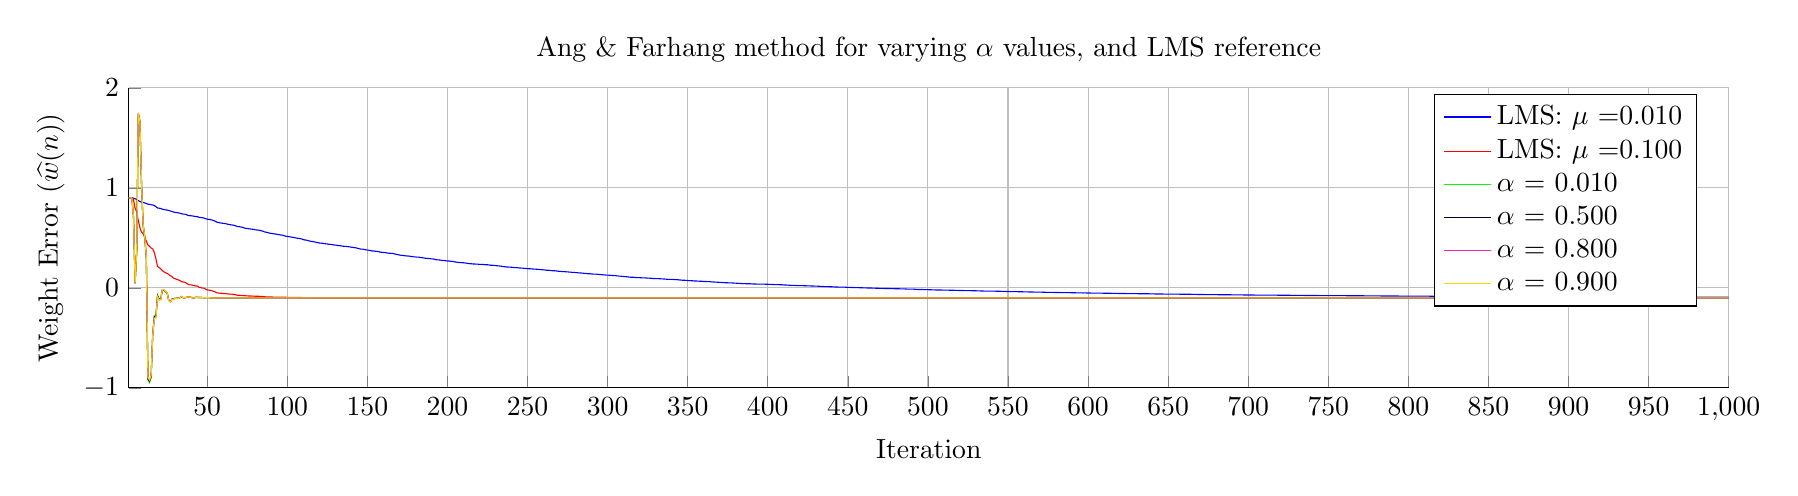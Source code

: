 % This file was created by matlab2tikz v0.4.7 (commit d4c8764c3916fd1d124533205db34e93e01e5518) running on MATLAB 8.3.
% Copyright (c) 2008--2014, Nico Schlömer <nico.schloemer@gmail.com>
% All rights reserved.
% Minimal pgfplots version: 1.3
% 
% The latest updates can be retrieved from
%   http://www.mathworks.com/matlabcentral/fileexchange/22022-matlab2tikz
% where you can also make suggestions and rate matlab2tikz.
% 
%
% defining custom colors
\definecolor{mycolor1}{rgb}{0.0,0.0,0.172}%
\definecolor{mycolor2}{rgb}{1.0,0.103,0.724}%
\definecolor{mycolor3}{rgb}{1.0,0.828,0.0}%
%
\begin{tikzpicture}

\begin{axis}[%
width=8in,
height=1.5in,
scale only axis,
xmin=1,
xmax=1000,
xlabel={Iteration},
xmajorgrids,
ymin=-1,
ymax=2,
ylabel={Weight Error ($\widehat{w}(n)$)},
ymajorgrids,
title={Ang \& Farhang method for varying $\alpha$ values, and LMS reference},
axis x line*=bottom,
axis y line*=left,
legend style={draw=black,fill=white,legend cell align=left}
]
\addplot [color=blue,solid]
  table[row sep=crcr]{1	0.9\\
2	0.9\\
3	0.9\\
4	0.898\\
5	0.89\\
6	0.885\\
7	0.873\\
8	0.864\\
9	0.857\\
10	0.855\\
11	0.849\\
12	0.844\\
13	0.837\\
14	0.835\\
15	0.831\\
16	0.829\\
17	0.823\\
18	0.812\\
19	0.799\\
20	0.797\\
21	0.794\\
22	0.787\\
23	0.783\\
24	0.78\\
25	0.778\\
26	0.774\\
27	0.769\\
28	0.765\\
29	0.758\\
30	0.755\\
31	0.753\\
32	0.75\\
33	0.747\\
34	0.741\\
35	0.738\\
36	0.737\\
37	0.733\\
38	0.725\\
39	0.722\\
40	0.721\\
41	0.719\\
42	0.715\\
43	0.713\\
44	0.711\\
45	0.705\\
46	0.703\\
47	0.702\\
48	0.698\\
49	0.692\\
50	0.687\\
51	0.685\\
52	0.683\\
53	0.678\\
54	0.673\\
55	0.667\\
56	0.657\\
57	0.654\\
58	0.65\\
59	0.648\\
60	0.645\\
61	0.644\\
62	0.64\\
63	0.636\\
64	0.633\\
65	0.63\\
66	0.628\\
67	0.625\\
68	0.619\\
69	0.612\\
70	0.612\\
71	0.609\\
72	0.606\\
73	0.6\\
74	0.595\\
75	0.594\\
76	0.591\\
77	0.589\\
78	0.587\\
79	0.585\\
80	0.58\\
81	0.579\\
82	0.577\\
83	0.575\\
84	0.57\\
85	0.565\\
86	0.559\\
87	0.556\\
88	0.552\\
89	0.547\\
90	0.545\\
91	0.542\\
92	0.539\\
93	0.538\\
94	0.534\\
95	0.532\\
96	0.529\\
97	0.527\\
98	0.522\\
99	0.517\\
100	0.514\\
101	0.513\\
102	0.509\\
103	0.507\\
104	0.504\\
105	0.501\\
106	0.497\\
107	0.495\\
108	0.493\\
109	0.489\\
110	0.483\\
111	0.479\\
112	0.477\\
113	0.473\\
114	0.468\\
115	0.465\\
116	0.463\\
117	0.459\\
118	0.456\\
119	0.453\\
120	0.449\\
121	0.447\\
122	0.446\\
123	0.443\\
124	0.441\\
125	0.439\\
126	0.436\\
127	0.435\\
128	0.433\\
129	0.429\\
130	0.428\\
131	0.426\\
132	0.423\\
133	0.422\\
134	0.419\\
135	0.416\\
136	0.415\\
137	0.414\\
138	0.412\\
139	0.41\\
140	0.407\\
141	0.405\\
142	0.402\\
143	0.4\\
144	0.396\\
145	0.391\\
146	0.388\\
147	0.387\\
148	0.384\\
149	0.381\\
150	0.378\\
151	0.376\\
152	0.373\\
153	0.369\\
154	0.369\\
155	0.366\\
156	0.365\\
157	0.363\\
158	0.357\\
159	0.356\\
160	0.354\\
161	0.353\\
162	0.35\\
163	0.347\\
164	0.346\\
165	0.345\\
166	0.344\\
167	0.339\\
168	0.336\\
169	0.332\\
170	0.329\\
171	0.326\\
172	0.325\\
173	0.322\\
174	0.32\\
175	0.319\\
176	0.318\\
177	0.315\\
178	0.313\\
179	0.31\\
180	0.31\\
181	0.307\\
182	0.307\\
183	0.305\\
184	0.302\\
185	0.3\\
186	0.297\\
187	0.295\\
188	0.294\\
189	0.293\\
190	0.29\\
191	0.289\\
192	0.286\\
193	0.282\\
194	0.28\\
195	0.279\\
196	0.276\\
197	0.274\\
198	0.273\\
199	0.271\\
200	0.269\\
201	0.269\\
202	0.266\\
203	0.265\\
204	0.262\\
205	0.259\\
206	0.256\\
207	0.254\\
208	0.253\\
209	0.252\\
210	0.251\\
211	0.249\\
212	0.247\\
213	0.244\\
214	0.242\\
215	0.241\\
216	0.239\\
217	0.239\\
218	0.237\\
219	0.237\\
220	0.235\\
221	0.235\\
222	0.234\\
223	0.233\\
224	0.231\\
225	0.231\\
226	0.229\\
227	0.226\\
228	0.226\\
229	0.225\\
230	0.223\\
231	0.221\\
232	0.22\\
233	0.218\\
234	0.216\\
235	0.212\\
236	0.211\\
237	0.209\\
238	0.208\\
239	0.207\\
240	0.206\\
241	0.204\\
242	0.203\\
243	0.203\\
244	0.201\\
245	0.199\\
246	0.198\\
247	0.197\\
248	0.195\\
249	0.194\\
250	0.193\\
251	0.191\\
252	0.191\\
253	0.189\\
254	0.188\\
255	0.187\\
256	0.186\\
257	0.185\\
258	0.183\\
259	0.182\\
260	0.18\\
261	0.179\\
262	0.176\\
263	0.176\\
264	0.174\\
265	0.173\\
266	0.171\\
267	0.171\\
268	0.169\\
269	0.167\\
270	0.165\\
271	0.164\\
272	0.163\\
273	0.162\\
274	0.161\\
275	0.16\\
276	0.158\\
277	0.157\\
278	0.155\\
279	0.155\\
280	0.153\\
281	0.152\\
282	0.15\\
283	0.149\\
284	0.148\\
285	0.146\\
286	0.145\\
287	0.144\\
288	0.141\\
289	0.141\\
290	0.139\\
291	0.138\\
292	0.138\\
293	0.137\\
294	0.135\\
295	0.134\\
296	0.132\\
297	0.131\\
298	0.13\\
299	0.128\\
300	0.128\\
301	0.126\\
302	0.125\\
303	0.124\\
304	0.123\\
305	0.122\\
306	0.12\\
307	0.118\\
308	0.117\\
309	0.115\\
310	0.114\\
311	0.112\\
312	0.111\\
313	0.109\\
314	0.107\\
315	0.106\\
316	0.106\\
317	0.104\\
318	0.104\\
319	0.102\\
320	0.102\\
321	0.101\\
322	0.1\\
323	0.1\\
324	0.099\\
325	0.098\\
326	0.097\\
327	0.096\\
328	0.094\\
329	0.094\\
330	0.092\\
331	0.092\\
332	0.092\\
333	0.091\\
334	0.09\\
335	0.089\\
336	0.088\\
337	0.086\\
338	0.085\\
339	0.085\\
340	0.085\\
341	0.084\\
342	0.083\\
343	0.082\\
344	0.081\\
345	0.079\\
346	0.078\\
347	0.076\\
348	0.076\\
349	0.075\\
350	0.074\\
351	0.072\\
352	0.072\\
353	0.071\\
354	0.069\\
355	0.069\\
356	0.068\\
357	0.067\\
358	0.066\\
359	0.066\\
360	0.064\\
361	0.064\\
362	0.063\\
363	0.062\\
364	0.062\\
365	0.06\\
366	0.059\\
367	0.058\\
368	0.057\\
369	0.056\\
370	0.055\\
371	0.054\\
372	0.053\\
373	0.052\\
374	0.051\\
375	0.051\\
376	0.05\\
377	0.05\\
378	0.049\\
379	0.048\\
380	0.047\\
381	0.046\\
382	0.045\\
383	0.044\\
384	0.043\\
385	0.043\\
386	0.042\\
387	0.041\\
388	0.041\\
389	0.041\\
390	0.04\\
391	0.039\\
392	0.039\\
393	0.038\\
394	0.038\\
395	0.038\\
396	0.038\\
397	0.037\\
398	0.037\\
399	0.036\\
400	0.036\\
401	0.035\\
402	0.035\\
403	0.034\\
404	0.033\\
405	0.033\\
406	0.032\\
407	0.032\\
408	0.031\\
409	0.031\\
410	0.029\\
411	0.029\\
412	0.028\\
413	0.027\\
414	0.025\\
415	0.025\\
416	0.025\\
417	0.024\\
418	0.023\\
419	0.023\\
420	0.023\\
421	0.022\\
422	0.022\\
423	0.021\\
424	0.021\\
425	0.02\\
426	0.02\\
427	0.019\\
428	0.019\\
429	0.018\\
430	0.018\\
431	0.017\\
432	0.016\\
433	0.015\\
434	0.014\\
435	0.013\\
436	0.013\\
437	0.013\\
438	0.012\\
439	0.011\\
440	0.011\\
441	0.01\\
442	0.009\\
443	0.009\\
444	0.008\\
445	0.007\\
446	0.007\\
447	0.007\\
448	0.007\\
449	0.006\\
450	0.005\\
451	0.005\\
452	0.004\\
453	0.004\\
454	0.003\\
455	0.003\\
456	0.002\\
457	0.002\\
458	0.001\\
459	0.001\\
460	0.0\\
461	-0.0\\
462	-0.001\\
463	-0.001\\
464	-0.001\\
465	-0.002\\
466	-0.003\\
467	-0.003\\
468	-0.004\\
469	-0.004\\
470	-0.005\\
471	-0.005\\
472	-0.005\\
473	-0.006\\
474	-0.006\\
475	-0.006\\
476	-0.007\\
477	-0.007\\
478	-0.007\\
479	-0.008\\
480	-0.009\\
481	-0.009\\
482	-0.009\\
483	-0.01\\
484	-0.01\\
485	-0.01\\
486	-0.011\\
487	-0.012\\
488	-0.012\\
489	-0.012\\
490	-0.012\\
491	-0.013\\
492	-0.014\\
493	-0.015\\
494	-0.016\\
495	-0.016\\
496	-0.016\\
497	-0.017\\
498	-0.017\\
499	-0.018\\
500	-0.018\\
501	-0.019\\
502	-0.019\\
503	-0.02\\
504	-0.02\\
505	-0.021\\
506	-0.021\\
507	-0.021\\
508	-0.021\\
509	-0.022\\
510	-0.022\\
511	-0.022\\
512	-0.023\\
513	-0.023\\
514	-0.024\\
515	-0.024\\
516	-0.024\\
517	-0.025\\
518	-0.025\\
519	-0.026\\
520	-0.026\\
521	-0.026\\
522	-0.026\\
523	-0.027\\
524	-0.027\\
525	-0.028\\
526	-0.028\\
527	-0.028\\
528	-0.029\\
529	-0.029\\
530	-0.029\\
531	-0.03\\
532	-0.03\\
533	-0.031\\
534	-0.031\\
535	-0.032\\
536	-0.032\\
537	-0.032\\
538	-0.032\\
539	-0.032\\
540	-0.033\\
541	-0.033\\
542	-0.033\\
543	-0.034\\
544	-0.034\\
545	-0.034\\
546	-0.035\\
547	-0.035\\
548	-0.035\\
549	-0.036\\
550	-0.036\\
551	-0.037\\
552	-0.037\\
553	-0.037\\
554	-0.038\\
555	-0.038\\
556	-0.038\\
557	-0.039\\
558	-0.039\\
559	-0.039\\
560	-0.04\\
561	-0.04\\
562	-0.04\\
563	-0.041\\
564	-0.041\\
565	-0.041\\
566	-0.042\\
567	-0.042\\
568	-0.042\\
569	-0.043\\
570	-0.043\\
571	-0.043\\
572	-0.044\\
573	-0.044\\
574	-0.045\\
575	-0.045\\
576	-0.045\\
577	-0.045\\
578	-0.045\\
579	-0.046\\
580	-0.046\\
581	-0.046\\
582	-0.046\\
583	-0.047\\
584	-0.047\\
585	-0.047\\
586	-0.048\\
587	-0.048\\
588	-0.048\\
589	-0.048\\
590	-0.049\\
591	-0.049\\
592	-0.049\\
593	-0.05\\
594	-0.05\\
595	-0.05\\
596	-0.05\\
597	-0.051\\
598	-0.05\\
599	-0.051\\
600	-0.051\\
601	-0.051\\
602	-0.052\\
603	-0.052\\
604	-0.052\\
605	-0.052\\
606	-0.053\\
607	-0.053\\
608	-0.053\\
609	-0.053\\
610	-0.054\\
611	-0.054\\
612	-0.054\\
613	-0.054\\
614	-0.054\\
615	-0.055\\
616	-0.055\\
617	-0.055\\
618	-0.055\\
619	-0.056\\
620	-0.056\\
621	-0.056\\
622	-0.056\\
623	-0.056\\
624	-0.057\\
625	-0.057\\
626	-0.057\\
627	-0.058\\
628	-0.058\\
629	-0.058\\
630	-0.058\\
631	-0.058\\
632	-0.059\\
633	-0.059\\
634	-0.059\\
635	-0.059\\
636	-0.059\\
637	-0.059\\
638	-0.059\\
639	-0.06\\
640	-0.06\\
641	-0.06\\
642	-0.061\\
643	-0.061\\
644	-0.061\\
645	-0.061\\
646	-0.061\\
647	-0.062\\
648	-0.062\\
649	-0.062\\
650	-0.062\\
651	-0.062\\
652	-0.062\\
653	-0.063\\
654	-0.063\\
655	-0.063\\
656	-0.063\\
657	-0.063\\
658	-0.064\\
659	-0.064\\
660	-0.064\\
661	-0.064\\
662	-0.064\\
663	-0.064\\
664	-0.064\\
665	-0.065\\
666	-0.065\\
667	-0.065\\
668	-0.066\\
669	-0.066\\
670	-0.066\\
671	-0.066\\
672	-0.066\\
673	-0.067\\
674	-0.067\\
675	-0.067\\
676	-0.067\\
677	-0.067\\
678	-0.068\\
679	-0.068\\
680	-0.068\\
681	-0.068\\
682	-0.069\\
683	-0.069\\
684	-0.069\\
685	-0.069\\
686	-0.069\\
687	-0.069\\
688	-0.069\\
689	-0.069\\
690	-0.07\\
691	-0.07\\
692	-0.07\\
693	-0.07\\
694	-0.07\\
695	-0.07\\
696	-0.07\\
697	-0.071\\
698	-0.071\\
699	-0.071\\
700	-0.071\\
701	-0.071\\
702	-0.071\\
703	-0.071\\
704	-0.072\\
705	-0.072\\
706	-0.072\\
707	-0.072\\
708	-0.072\\
709	-0.072\\
710	-0.073\\
711	-0.073\\
712	-0.073\\
713	-0.073\\
714	-0.073\\
715	-0.073\\
716	-0.073\\
717	-0.073\\
718	-0.073\\
719	-0.074\\
720	-0.074\\
721	-0.074\\
722	-0.074\\
723	-0.074\\
724	-0.074\\
725	-0.074\\
726	-0.074\\
727	-0.075\\
728	-0.075\\
729	-0.075\\
730	-0.075\\
731	-0.075\\
732	-0.075\\
733	-0.075\\
734	-0.075\\
735	-0.076\\
736	-0.076\\
737	-0.076\\
738	-0.076\\
739	-0.076\\
740	-0.076\\
741	-0.076\\
742	-0.076\\
743	-0.076\\
744	-0.077\\
745	-0.077\\
746	-0.077\\
747	-0.077\\
748	-0.077\\
749	-0.077\\
750	-0.077\\
751	-0.077\\
752	-0.077\\
753	-0.078\\
754	-0.078\\
755	-0.078\\
756	-0.078\\
757	-0.078\\
758	-0.078\\
759	-0.078\\
760	-0.078\\
761	-0.078\\
762	-0.079\\
763	-0.079\\
764	-0.079\\
765	-0.079\\
766	-0.079\\
767	-0.079\\
768	-0.079\\
769	-0.079\\
770	-0.079\\
771	-0.079\\
772	-0.079\\
773	-0.08\\
774	-0.08\\
775	-0.08\\
776	-0.08\\
777	-0.08\\
778	-0.08\\
779	-0.08\\
780	-0.08\\
781	-0.08\\
782	-0.08\\
783	-0.081\\
784	-0.081\\
785	-0.081\\
786	-0.081\\
787	-0.081\\
788	-0.081\\
789	-0.081\\
790	-0.081\\
791	-0.081\\
792	-0.081\\
793	-0.081\\
794	-0.082\\
795	-0.082\\
796	-0.082\\
797	-0.082\\
798	-0.082\\
799	-0.082\\
800	-0.082\\
801	-0.082\\
802	-0.082\\
803	-0.082\\
804	-0.083\\
805	-0.083\\
806	-0.083\\
807	-0.083\\
808	-0.083\\
809	-0.083\\
810	-0.083\\
811	-0.083\\
812	-0.083\\
813	-0.083\\
814	-0.084\\
815	-0.084\\
816	-0.084\\
817	-0.084\\
818	-0.084\\
819	-0.084\\
820	-0.084\\
821	-0.084\\
822	-0.084\\
823	-0.084\\
824	-0.084\\
825	-0.084\\
826	-0.084\\
827	-0.085\\
828	-0.085\\
829	-0.085\\
830	-0.085\\
831	-0.085\\
832	-0.085\\
833	-0.085\\
834	-0.085\\
835	-0.085\\
836	-0.085\\
837	-0.085\\
838	-0.086\\
839	-0.086\\
840	-0.086\\
841	-0.086\\
842	-0.086\\
843	-0.086\\
844	-0.086\\
845	-0.086\\
846	-0.086\\
847	-0.086\\
848	-0.086\\
849	-0.086\\
850	-0.086\\
851	-0.086\\
852	-0.086\\
853	-0.087\\
854	-0.087\\
855	-0.087\\
856	-0.087\\
857	-0.087\\
858	-0.087\\
859	-0.087\\
860	-0.087\\
861	-0.087\\
862	-0.087\\
863	-0.087\\
864	-0.087\\
865	-0.088\\
866	-0.088\\
867	-0.088\\
868	-0.088\\
869	-0.088\\
870	-0.088\\
871	-0.088\\
872	-0.088\\
873	-0.088\\
874	-0.088\\
875	-0.088\\
876	-0.088\\
877	-0.088\\
878	-0.088\\
879	-0.088\\
880	-0.089\\
881	-0.089\\
882	-0.089\\
883	-0.089\\
884	-0.089\\
885	-0.089\\
886	-0.089\\
887	-0.089\\
888	-0.089\\
889	-0.089\\
890	-0.089\\
891	-0.089\\
892	-0.089\\
893	-0.089\\
894	-0.089\\
895	-0.089\\
896	-0.089\\
897	-0.089\\
898	-0.089\\
899	-0.089\\
900	-0.09\\
901	-0.09\\
902	-0.09\\
903	-0.09\\
904	-0.09\\
905	-0.09\\
906	-0.09\\
907	-0.09\\
908	-0.09\\
909	-0.09\\
910	-0.09\\
911	-0.09\\
912	-0.09\\
913	-0.09\\
914	-0.09\\
915	-0.09\\
916	-0.09\\
917	-0.09\\
918	-0.09\\
919	-0.09\\
920	-0.09\\
921	-0.091\\
922	-0.091\\
923	-0.091\\
924	-0.091\\
925	-0.091\\
926	-0.091\\
927	-0.091\\
928	-0.091\\
929	-0.091\\
930	-0.091\\
931	-0.091\\
932	-0.091\\
933	-0.091\\
934	-0.091\\
935	-0.091\\
936	-0.091\\
937	-0.091\\
938	-0.091\\
939	-0.091\\
940	-0.091\\
941	-0.091\\
942	-0.091\\
943	-0.091\\
944	-0.091\\
945	-0.091\\
946	-0.092\\
947	-0.092\\
948	-0.092\\
949	-0.092\\
950	-0.092\\
951	-0.092\\
952	-0.092\\
953	-0.092\\
954	-0.092\\
955	-0.092\\
956	-0.092\\
957	-0.092\\
958	-0.092\\
959	-0.092\\
960	-0.092\\
961	-0.092\\
962	-0.092\\
963	-0.092\\
964	-0.092\\
965	-0.092\\
966	-0.092\\
967	-0.092\\
968	-0.093\\
969	-0.093\\
970	-0.093\\
971	-0.093\\
972	-0.093\\
973	-0.093\\
974	-0.093\\
975	-0.093\\
976	-0.093\\
977	-0.093\\
978	-0.093\\
979	-0.093\\
980	-0.093\\
981	-0.093\\
982	-0.093\\
983	-0.093\\
984	-0.093\\
985	-0.093\\
986	-0.093\\
987	-0.093\\
988	-0.093\\
989	-0.093\\
990	-0.093\\
991	-0.093\\
992	-0.093\\
993	-0.093\\
994	-0.094\\
995	-0.094\\
996	-0.094\\
997	-0.094\\
998	-0.094\\
999	-0.094\\
1000	-0.094\\
1001	-0.094\\
};
\addlegendentry{$\text{LMS: }\mu\text{ =0.010}$};

\addplot [color=red,solid]
  table[row sep=crcr]{1	0.9\\
2	0.9\\
3	0.9\\
4	0.881\\
5	0.797\\
6	0.757\\
7	0.672\\
8	0.601\\
9	0.557\\
10	0.542\\
11	0.505\\
12	0.467\\
13	0.429\\
14	0.416\\
15	0.398\\
16	0.39\\
17	0.354\\
18	0.291\\
19	0.214\\
20	0.203\\
21	0.191\\
22	0.172\\
23	0.161\\
24	0.151\\
25	0.144\\
26	0.134\\
27	0.121\\
28	0.113\\
29	0.097\\
30	0.092\\
31	0.085\\
32	0.08\\
33	0.073\\
34	0.062\\
35	0.059\\
36	0.057\\
37	0.047\\
38	0.037\\
39	0.03\\
40	0.03\\
41	0.026\\
42	0.022\\
43	0.019\\
44	0.018\\
45	0.005\\
46	0.003\\
47	-0.002\\
48	-0.003\\
49	-0.013\\
50	-0.02\\
51	-0.023\\
52	-0.024\\
53	-0.029\\
54	-0.035\\
55	-0.04\\
56	-0.05\\
57	-0.051\\
58	-0.053\\
59	-0.054\\
60	-0.056\\
61	-0.057\\
62	-0.058\\
63	-0.061\\
64	-0.062\\
65	-0.063\\
66	-0.064\\
67	-0.067\\
68	-0.07\\
69	-0.074\\
70	-0.074\\
71	-0.075\\
72	-0.076\\
73	-0.077\\
74	-0.079\\
75	-0.08\\
76	-0.081\\
77	-0.081\\
78	-0.082\\
79	-0.082\\
80	-0.084\\
81	-0.084\\
82	-0.084\\
83	-0.085\\
84	-0.085\\
85	-0.087\\
86	-0.089\\
87	-0.09\\
88	-0.09\\
89	-0.091\\
90	-0.091\\
91	-0.092\\
92	-0.092\\
93	-0.092\\
94	-0.093\\
95	-0.093\\
96	-0.093\\
97	-0.093\\
98	-0.094\\
99	-0.094\\
100	-0.095\\
101	-0.095\\
102	-0.095\\
103	-0.095\\
104	-0.096\\
105	-0.096\\
106	-0.096\\
107	-0.096\\
108	-0.096\\
109	-0.097\\
110	-0.097\\
111	-0.097\\
112	-0.097\\
113	-0.098\\
114	-0.098\\
115	-0.098\\
116	-0.098\\
117	-0.098\\
118	-0.098\\
119	-0.098\\
120	-0.099\\
121	-0.099\\
122	-0.099\\
123	-0.099\\
124	-0.099\\
125	-0.099\\
126	-0.099\\
127	-0.099\\
128	-0.099\\
129	-0.099\\
130	-0.099\\
131	-0.099\\
132	-0.099\\
133	-0.099\\
134	-0.099\\
135	-0.099\\
136	-0.099\\
137	-0.099\\
138	-0.099\\
139	-0.099\\
140	-0.099\\
141	-0.099\\
142	-0.099\\
143	-0.099\\
144	-0.099\\
145	-0.1\\
146	-0.1\\
147	-0.1\\
148	-0.1\\
149	-0.1\\
150	-0.1\\
151	-0.1\\
152	-0.1\\
153	-0.1\\
154	-0.1\\
155	-0.1\\
156	-0.1\\
157	-0.1\\
158	-0.1\\
159	-0.1\\
160	-0.1\\
161	-0.1\\
162	-0.1\\
163	-0.1\\
164	-0.1\\
165	-0.1\\
166	-0.1\\
167	-0.1\\
168	-0.1\\
169	-0.1\\
170	-0.1\\
171	-0.1\\
172	-0.1\\
173	-0.1\\
174	-0.1\\
175	-0.1\\
176	-0.1\\
177	-0.1\\
178	-0.1\\
179	-0.1\\
180	-0.1\\
181	-0.1\\
182	-0.1\\
183	-0.1\\
184	-0.1\\
185	-0.1\\
186	-0.1\\
187	-0.1\\
188	-0.1\\
189	-0.1\\
190	-0.1\\
191	-0.1\\
192	-0.1\\
193	-0.1\\
194	-0.1\\
195	-0.1\\
196	-0.1\\
197	-0.1\\
198	-0.1\\
199	-0.1\\
200	-0.1\\
201	-0.1\\
202	-0.1\\
203	-0.1\\
204	-0.1\\
205	-0.1\\
206	-0.1\\
207	-0.1\\
208	-0.1\\
209	-0.1\\
210	-0.1\\
211	-0.1\\
212	-0.1\\
213	-0.1\\
214	-0.1\\
215	-0.1\\
216	-0.1\\
217	-0.1\\
218	-0.1\\
219	-0.1\\
220	-0.1\\
221	-0.1\\
222	-0.1\\
223	-0.1\\
224	-0.1\\
225	-0.1\\
226	-0.1\\
227	-0.1\\
228	-0.1\\
229	-0.1\\
230	-0.1\\
231	-0.1\\
232	-0.1\\
233	-0.1\\
234	-0.1\\
235	-0.1\\
236	-0.1\\
237	-0.1\\
238	-0.1\\
239	-0.1\\
240	-0.1\\
241	-0.1\\
242	-0.1\\
243	-0.1\\
244	-0.1\\
245	-0.1\\
246	-0.1\\
247	-0.1\\
248	-0.1\\
249	-0.1\\
250	-0.1\\
251	-0.1\\
252	-0.1\\
253	-0.1\\
254	-0.1\\
255	-0.1\\
256	-0.1\\
257	-0.1\\
258	-0.1\\
259	-0.1\\
260	-0.1\\
261	-0.1\\
262	-0.1\\
263	-0.1\\
264	-0.1\\
265	-0.1\\
266	-0.1\\
267	-0.1\\
268	-0.1\\
269	-0.1\\
270	-0.1\\
271	-0.1\\
272	-0.1\\
273	-0.1\\
274	-0.1\\
275	-0.1\\
276	-0.1\\
277	-0.1\\
278	-0.1\\
279	-0.1\\
280	-0.1\\
281	-0.1\\
282	-0.1\\
283	-0.1\\
284	-0.1\\
285	-0.1\\
286	-0.1\\
287	-0.1\\
288	-0.1\\
289	-0.1\\
290	-0.1\\
291	-0.1\\
292	-0.1\\
293	-0.1\\
294	-0.1\\
295	-0.1\\
296	-0.1\\
297	-0.1\\
298	-0.1\\
299	-0.1\\
300	-0.1\\
301	-0.1\\
302	-0.1\\
303	-0.1\\
304	-0.1\\
305	-0.1\\
306	-0.1\\
307	-0.1\\
308	-0.1\\
309	-0.1\\
310	-0.1\\
311	-0.1\\
312	-0.1\\
313	-0.1\\
314	-0.1\\
315	-0.1\\
316	-0.1\\
317	-0.1\\
318	-0.1\\
319	-0.1\\
320	-0.1\\
321	-0.1\\
322	-0.1\\
323	-0.1\\
324	-0.1\\
325	-0.1\\
326	-0.1\\
327	-0.1\\
328	-0.1\\
329	-0.1\\
330	-0.1\\
331	-0.1\\
332	-0.1\\
333	-0.1\\
334	-0.1\\
335	-0.1\\
336	-0.1\\
337	-0.1\\
338	-0.1\\
339	-0.1\\
340	-0.1\\
341	-0.1\\
342	-0.1\\
343	-0.1\\
344	-0.1\\
345	-0.1\\
346	-0.1\\
347	-0.1\\
348	-0.1\\
349	-0.1\\
350	-0.1\\
351	-0.1\\
352	-0.1\\
353	-0.1\\
354	-0.1\\
355	-0.1\\
356	-0.1\\
357	-0.1\\
358	-0.1\\
359	-0.1\\
360	-0.1\\
361	-0.1\\
362	-0.1\\
363	-0.1\\
364	-0.1\\
365	-0.1\\
366	-0.1\\
367	-0.1\\
368	-0.1\\
369	-0.1\\
370	-0.1\\
371	-0.1\\
372	-0.1\\
373	-0.1\\
374	-0.1\\
375	-0.1\\
376	-0.1\\
377	-0.1\\
378	-0.1\\
379	-0.1\\
380	-0.1\\
381	-0.1\\
382	-0.1\\
383	-0.1\\
384	-0.1\\
385	-0.1\\
386	-0.1\\
387	-0.1\\
388	-0.1\\
389	-0.1\\
390	-0.1\\
391	-0.1\\
392	-0.1\\
393	-0.1\\
394	-0.1\\
395	-0.1\\
396	-0.1\\
397	-0.1\\
398	-0.1\\
399	-0.1\\
400	-0.1\\
401	-0.1\\
402	-0.1\\
403	-0.1\\
404	-0.1\\
405	-0.1\\
406	-0.1\\
407	-0.1\\
408	-0.1\\
409	-0.1\\
410	-0.1\\
411	-0.1\\
412	-0.1\\
413	-0.1\\
414	-0.1\\
415	-0.1\\
416	-0.1\\
417	-0.1\\
418	-0.1\\
419	-0.1\\
420	-0.1\\
421	-0.1\\
422	-0.1\\
423	-0.1\\
424	-0.1\\
425	-0.1\\
426	-0.1\\
427	-0.1\\
428	-0.1\\
429	-0.1\\
430	-0.1\\
431	-0.1\\
432	-0.1\\
433	-0.1\\
434	-0.1\\
435	-0.1\\
436	-0.1\\
437	-0.1\\
438	-0.1\\
439	-0.1\\
440	-0.1\\
441	-0.1\\
442	-0.1\\
443	-0.1\\
444	-0.1\\
445	-0.1\\
446	-0.1\\
447	-0.1\\
448	-0.1\\
449	-0.1\\
450	-0.1\\
451	-0.1\\
452	-0.1\\
453	-0.1\\
454	-0.1\\
455	-0.1\\
456	-0.1\\
457	-0.1\\
458	-0.1\\
459	-0.1\\
460	-0.1\\
461	-0.1\\
462	-0.1\\
463	-0.1\\
464	-0.1\\
465	-0.1\\
466	-0.1\\
467	-0.1\\
468	-0.1\\
469	-0.1\\
470	-0.1\\
471	-0.1\\
472	-0.1\\
473	-0.1\\
474	-0.1\\
475	-0.1\\
476	-0.1\\
477	-0.1\\
478	-0.1\\
479	-0.1\\
480	-0.1\\
481	-0.1\\
482	-0.1\\
483	-0.1\\
484	-0.1\\
485	-0.1\\
486	-0.1\\
487	-0.1\\
488	-0.1\\
489	-0.1\\
490	-0.1\\
491	-0.1\\
492	-0.1\\
493	-0.1\\
494	-0.1\\
495	-0.1\\
496	-0.1\\
497	-0.1\\
498	-0.1\\
499	-0.1\\
500	-0.1\\
501	-0.1\\
502	-0.1\\
503	-0.1\\
504	-0.1\\
505	-0.1\\
506	-0.1\\
507	-0.1\\
508	-0.1\\
509	-0.1\\
510	-0.1\\
511	-0.1\\
512	-0.1\\
513	-0.1\\
514	-0.1\\
515	-0.1\\
516	-0.1\\
517	-0.1\\
518	-0.1\\
519	-0.1\\
520	-0.1\\
521	-0.1\\
522	-0.1\\
523	-0.1\\
524	-0.1\\
525	-0.1\\
526	-0.1\\
527	-0.1\\
528	-0.1\\
529	-0.1\\
530	-0.1\\
531	-0.1\\
532	-0.1\\
533	-0.1\\
534	-0.1\\
535	-0.1\\
536	-0.1\\
537	-0.1\\
538	-0.1\\
539	-0.1\\
540	-0.1\\
541	-0.1\\
542	-0.1\\
543	-0.1\\
544	-0.1\\
545	-0.1\\
546	-0.1\\
547	-0.1\\
548	-0.1\\
549	-0.1\\
550	-0.1\\
551	-0.1\\
552	-0.1\\
553	-0.1\\
554	-0.1\\
555	-0.1\\
556	-0.1\\
557	-0.1\\
558	-0.1\\
559	-0.1\\
560	-0.1\\
561	-0.1\\
562	-0.1\\
563	-0.1\\
564	-0.1\\
565	-0.1\\
566	-0.1\\
567	-0.1\\
568	-0.1\\
569	-0.1\\
570	-0.1\\
571	-0.1\\
572	-0.1\\
573	-0.1\\
574	-0.1\\
575	-0.1\\
576	-0.1\\
577	-0.1\\
578	-0.1\\
579	-0.1\\
580	-0.1\\
581	-0.1\\
582	-0.1\\
583	-0.1\\
584	-0.1\\
585	-0.1\\
586	-0.1\\
587	-0.1\\
588	-0.1\\
589	-0.1\\
590	-0.1\\
591	-0.1\\
592	-0.1\\
593	-0.1\\
594	-0.1\\
595	-0.1\\
596	-0.1\\
597	-0.1\\
598	-0.1\\
599	-0.1\\
600	-0.1\\
601	-0.1\\
602	-0.1\\
603	-0.1\\
604	-0.1\\
605	-0.1\\
606	-0.1\\
607	-0.1\\
608	-0.1\\
609	-0.1\\
610	-0.1\\
611	-0.1\\
612	-0.1\\
613	-0.1\\
614	-0.1\\
615	-0.1\\
616	-0.1\\
617	-0.1\\
618	-0.1\\
619	-0.1\\
620	-0.1\\
621	-0.1\\
622	-0.1\\
623	-0.1\\
624	-0.1\\
625	-0.1\\
626	-0.1\\
627	-0.1\\
628	-0.1\\
629	-0.1\\
630	-0.1\\
631	-0.1\\
632	-0.1\\
633	-0.1\\
634	-0.1\\
635	-0.1\\
636	-0.1\\
637	-0.1\\
638	-0.1\\
639	-0.1\\
640	-0.1\\
641	-0.1\\
642	-0.1\\
643	-0.1\\
644	-0.1\\
645	-0.1\\
646	-0.1\\
647	-0.1\\
648	-0.1\\
649	-0.1\\
650	-0.1\\
651	-0.1\\
652	-0.1\\
653	-0.1\\
654	-0.1\\
655	-0.1\\
656	-0.1\\
657	-0.1\\
658	-0.1\\
659	-0.1\\
660	-0.1\\
661	-0.1\\
662	-0.1\\
663	-0.1\\
664	-0.1\\
665	-0.1\\
666	-0.1\\
667	-0.1\\
668	-0.1\\
669	-0.1\\
670	-0.1\\
671	-0.1\\
672	-0.1\\
673	-0.1\\
674	-0.1\\
675	-0.1\\
676	-0.1\\
677	-0.1\\
678	-0.1\\
679	-0.1\\
680	-0.1\\
681	-0.1\\
682	-0.1\\
683	-0.1\\
684	-0.1\\
685	-0.1\\
686	-0.1\\
687	-0.1\\
688	-0.1\\
689	-0.1\\
690	-0.1\\
691	-0.1\\
692	-0.1\\
693	-0.1\\
694	-0.1\\
695	-0.1\\
696	-0.1\\
697	-0.1\\
698	-0.1\\
699	-0.1\\
700	-0.1\\
701	-0.1\\
702	-0.1\\
703	-0.1\\
704	-0.1\\
705	-0.1\\
706	-0.1\\
707	-0.1\\
708	-0.1\\
709	-0.1\\
710	-0.1\\
711	-0.1\\
712	-0.1\\
713	-0.1\\
714	-0.1\\
715	-0.1\\
716	-0.1\\
717	-0.1\\
718	-0.1\\
719	-0.1\\
720	-0.1\\
721	-0.1\\
722	-0.1\\
723	-0.1\\
724	-0.1\\
725	-0.1\\
726	-0.1\\
727	-0.1\\
728	-0.1\\
729	-0.1\\
730	-0.1\\
731	-0.1\\
732	-0.1\\
733	-0.1\\
734	-0.1\\
735	-0.1\\
736	-0.1\\
737	-0.1\\
738	-0.1\\
739	-0.1\\
740	-0.1\\
741	-0.1\\
742	-0.1\\
743	-0.1\\
744	-0.1\\
745	-0.1\\
746	-0.1\\
747	-0.1\\
748	-0.1\\
749	-0.1\\
750	-0.1\\
751	-0.1\\
752	-0.1\\
753	-0.1\\
754	-0.1\\
755	-0.1\\
756	-0.1\\
757	-0.1\\
758	-0.1\\
759	-0.1\\
760	-0.1\\
761	-0.1\\
762	-0.1\\
763	-0.1\\
764	-0.1\\
765	-0.1\\
766	-0.1\\
767	-0.1\\
768	-0.1\\
769	-0.1\\
770	-0.1\\
771	-0.1\\
772	-0.1\\
773	-0.1\\
774	-0.1\\
775	-0.1\\
776	-0.1\\
777	-0.1\\
778	-0.1\\
779	-0.1\\
780	-0.1\\
781	-0.1\\
782	-0.1\\
783	-0.1\\
784	-0.1\\
785	-0.1\\
786	-0.1\\
787	-0.1\\
788	-0.1\\
789	-0.1\\
790	-0.1\\
791	-0.1\\
792	-0.1\\
793	-0.1\\
794	-0.1\\
795	-0.1\\
796	-0.1\\
797	-0.1\\
798	-0.1\\
799	-0.1\\
800	-0.1\\
801	-0.1\\
802	-0.1\\
803	-0.1\\
804	-0.1\\
805	-0.1\\
806	-0.1\\
807	-0.1\\
808	-0.1\\
809	-0.1\\
810	-0.1\\
811	-0.1\\
812	-0.1\\
813	-0.1\\
814	-0.1\\
815	-0.1\\
816	-0.1\\
817	-0.1\\
818	-0.1\\
819	-0.1\\
820	-0.1\\
821	-0.1\\
822	-0.1\\
823	-0.1\\
824	-0.1\\
825	-0.1\\
826	-0.1\\
827	-0.1\\
828	-0.1\\
829	-0.1\\
830	-0.1\\
831	-0.1\\
832	-0.1\\
833	-0.1\\
834	-0.1\\
835	-0.1\\
836	-0.1\\
837	-0.1\\
838	-0.1\\
839	-0.1\\
840	-0.1\\
841	-0.1\\
842	-0.1\\
843	-0.1\\
844	-0.1\\
845	-0.1\\
846	-0.1\\
847	-0.1\\
848	-0.1\\
849	-0.1\\
850	-0.1\\
851	-0.1\\
852	-0.1\\
853	-0.1\\
854	-0.1\\
855	-0.1\\
856	-0.1\\
857	-0.1\\
858	-0.1\\
859	-0.1\\
860	-0.1\\
861	-0.1\\
862	-0.1\\
863	-0.1\\
864	-0.1\\
865	-0.1\\
866	-0.1\\
867	-0.1\\
868	-0.1\\
869	-0.1\\
870	-0.1\\
871	-0.1\\
872	-0.1\\
873	-0.1\\
874	-0.1\\
875	-0.1\\
876	-0.1\\
877	-0.1\\
878	-0.1\\
879	-0.1\\
880	-0.1\\
881	-0.1\\
882	-0.1\\
883	-0.1\\
884	-0.1\\
885	-0.1\\
886	-0.1\\
887	-0.1\\
888	-0.1\\
889	-0.1\\
890	-0.1\\
891	-0.1\\
892	-0.1\\
893	-0.1\\
894	-0.1\\
895	-0.1\\
896	-0.1\\
897	-0.1\\
898	-0.1\\
899	-0.1\\
900	-0.1\\
901	-0.1\\
902	-0.1\\
903	-0.1\\
904	-0.1\\
905	-0.1\\
906	-0.1\\
907	-0.1\\
908	-0.1\\
909	-0.1\\
910	-0.1\\
911	-0.1\\
912	-0.1\\
913	-0.1\\
914	-0.1\\
915	-0.1\\
916	-0.1\\
917	-0.1\\
918	-0.1\\
919	-0.1\\
920	-0.1\\
921	-0.1\\
922	-0.1\\
923	-0.1\\
924	-0.1\\
925	-0.1\\
926	-0.1\\
927	-0.1\\
928	-0.1\\
929	-0.1\\
930	-0.1\\
931	-0.1\\
932	-0.1\\
933	-0.1\\
934	-0.1\\
935	-0.1\\
936	-0.1\\
937	-0.1\\
938	-0.1\\
939	-0.1\\
940	-0.1\\
941	-0.1\\
942	-0.1\\
943	-0.1\\
944	-0.1\\
945	-0.1\\
946	-0.1\\
947	-0.1\\
948	-0.1\\
949	-0.1\\
950	-0.1\\
951	-0.1\\
952	-0.1\\
953	-0.1\\
954	-0.1\\
955	-0.1\\
956	-0.1\\
957	-0.1\\
958	-0.1\\
959	-0.1\\
960	-0.1\\
961	-0.1\\
962	-0.1\\
963	-0.1\\
964	-0.1\\
965	-0.1\\
966	-0.1\\
967	-0.1\\
968	-0.1\\
969	-0.1\\
970	-0.1\\
971	-0.1\\
972	-0.1\\
973	-0.1\\
974	-0.1\\
975	-0.1\\
976	-0.1\\
977	-0.1\\
978	-0.1\\
979	-0.1\\
980	-0.1\\
981	-0.1\\
982	-0.1\\
983	-0.1\\
984	-0.1\\
985	-0.1\\
986	-0.1\\
987	-0.1\\
988	-0.1\\
989	-0.1\\
990	-0.1\\
991	-0.1\\
992	-0.1\\
993	-0.1\\
994	-0.1\\
995	-0.1\\
996	-0.1\\
997	-0.1\\
998	-0.1\\
999	-0.1\\
1000	-0.1\\
1001	-0.1\\
};
\addlegendentry{$\text{LMS: }\mu\text{ =0.100}$};

\addplot [color=green,solid]
  table[row sep=crcr]{1	0.9\\
2	0.9\\
3	0.9\\
4	0.706\\
5	0.046\\
6	0.369\\
7	1.748\\
8	1.66\\
9	1.038\\
10	0.612\\
11	0.488\\
12	0.283\\
13	-0.921\\
14	-0.947\\
15	-0.9\\
16	-0.455\\
17	-0.275\\
18	-0.269\\
19	-0.072\\
20	-0.112\\
21	-0.11\\
22	-0.019\\
23	-0.025\\
24	-0.04\\
25	-0.053\\
26	-0.123\\
27	-0.139\\
28	-0.11\\
29	-0.108\\
30	-0.103\\
31	-0.103\\
32	-0.102\\
33	-0.099\\
34	-0.087\\
35	-0.099\\
36	-0.099\\
37	-0.096\\
38	-0.091\\
39	-0.093\\
40	-0.095\\
41	-0.101\\
42	-0.1\\
43	-0.094\\
44	-0.096\\
45	-0.096\\
46	-0.096\\
47	-0.097\\
48	-0.099\\
49	-0.098\\
50	-0.098\\
51	-0.098\\
52	-0.099\\
53	-0.101\\
54	-0.101\\
55	-0.101\\
56	-0.1\\
57	-0.1\\
58	-0.1\\
59	-0.1\\
60	-0.1\\
61	-0.1\\
62	-0.1\\
63	-0.1\\
64	-0.1\\
65	-0.1\\
66	-0.1\\
67	-0.1\\
68	-0.1\\
69	-0.1\\
70	-0.1\\
71	-0.1\\
72	-0.1\\
73	-0.1\\
74	-0.1\\
75	-0.1\\
76	-0.1\\
77	-0.1\\
78	-0.1\\
79	-0.1\\
80	-0.1\\
81	-0.1\\
82	-0.1\\
83	-0.1\\
84	-0.1\\
85	-0.1\\
86	-0.1\\
87	-0.1\\
88	-0.1\\
89	-0.1\\
90	-0.1\\
91	-0.1\\
92	-0.1\\
93	-0.1\\
94	-0.1\\
95	-0.1\\
96	-0.1\\
97	-0.1\\
98	-0.1\\
99	-0.1\\
100	-0.1\\
101	-0.1\\
102	-0.1\\
103	-0.1\\
104	-0.1\\
105	-0.1\\
106	-0.1\\
107	-0.1\\
108	-0.1\\
109	-0.1\\
110	-0.1\\
111	-0.1\\
112	-0.1\\
113	-0.1\\
114	-0.1\\
115	-0.1\\
116	-0.1\\
117	-0.1\\
118	-0.1\\
119	-0.1\\
120	-0.1\\
121	-0.1\\
122	-0.1\\
123	-0.1\\
124	-0.1\\
125	-0.1\\
126	-0.1\\
127	-0.1\\
128	-0.1\\
129	-0.1\\
130	-0.1\\
131	-0.1\\
132	-0.1\\
133	-0.1\\
134	-0.1\\
135	-0.1\\
136	-0.1\\
137	-0.1\\
138	-0.1\\
139	-0.1\\
140	-0.1\\
141	-0.1\\
142	-0.1\\
143	-0.1\\
144	-0.1\\
145	-0.1\\
146	-0.1\\
147	-0.1\\
148	-0.1\\
149	-0.1\\
150	-0.1\\
151	-0.1\\
152	-0.1\\
153	-0.1\\
154	-0.1\\
155	-0.1\\
156	-0.1\\
157	-0.1\\
158	-0.1\\
159	-0.1\\
160	-0.1\\
161	-0.1\\
162	-0.1\\
163	-0.1\\
164	-0.1\\
165	-0.1\\
166	-0.1\\
167	-0.1\\
168	-0.1\\
169	-0.1\\
170	-0.1\\
171	-0.1\\
172	-0.1\\
173	-0.1\\
174	-0.1\\
175	-0.1\\
176	-0.1\\
177	-0.1\\
178	-0.1\\
179	-0.1\\
180	-0.1\\
181	-0.1\\
182	-0.1\\
183	-0.1\\
184	-0.1\\
185	-0.1\\
186	-0.1\\
187	-0.1\\
188	-0.1\\
189	-0.1\\
190	-0.1\\
191	-0.1\\
192	-0.1\\
193	-0.1\\
194	-0.1\\
195	-0.1\\
196	-0.1\\
197	-0.1\\
198	-0.1\\
199	-0.1\\
200	-0.1\\
201	-0.1\\
202	-0.1\\
203	-0.1\\
204	-0.1\\
205	-0.1\\
206	-0.1\\
207	-0.1\\
208	-0.1\\
209	-0.1\\
210	-0.1\\
211	-0.1\\
212	-0.1\\
213	-0.1\\
214	-0.1\\
215	-0.1\\
216	-0.1\\
217	-0.1\\
218	-0.1\\
219	-0.1\\
220	-0.1\\
221	-0.1\\
222	-0.1\\
223	-0.1\\
224	-0.1\\
225	-0.1\\
226	-0.1\\
227	-0.1\\
228	-0.1\\
229	-0.1\\
230	-0.1\\
231	-0.1\\
232	-0.1\\
233	-0.1\\
234	-0.1\\
235	-0.1\\
236	-0.1\\
237	-0.1\\
238	-0.1\\
239	-0.1\\
240	-0.1\\
241	-0.1\\
242	-0.1\\
243	-0.1\\
244	-0.1\\
245	-0.1\\
246	-0.1\\
247	-0.1\\
248	-0.1\\
249	-0.1\\
250	-0.1\\
251	-0.1\\
252	-0.1\\
253	-0.1\\
254	-0.1\\
255	-0.1\\
256	-0.1\\
257	-0.1\\
258	-0.1\\
259	-0.1\\
260	-0.1\\
261	-0.1\\
262	-0.1\\
263	-0.1\\
264	-0.1\\
265	-0.1\\
266	-0.1\\
267	-0.1\\
268	-0.1\\
269	-0.1\\
270	-0.1\\
271	-0.1\\
272	-0.1\\
273	-0.1\\
274	-0.1\\
275	-0.1\\
276	-0.1\\
277	-0.1\\
278	-0.1\\
279	-0.1\\
280	-0.1\\
281	-0.1\\
282	-0.1\\
283	-0.1\\
284	-0.1\\
285	-0.1\\
286	-0.1\\
287	-0.1\\
288	-0.1\\
289	-0.1\\
290	-0.1\\
291	-0.1\\
292	-0.1\\
293	-0.1\\
294	-0.1\\
295	-0.1\\
296	-0.1\\
297	-0.1\\
298	-0.1\\
299	-0.1\\
300	-0.1\\
301	-0.1\\
302	-0.1\\
303	-0.1\\
304	-0.1\\
305	-0.1\\
306	-0.1\\
307	-0.1\\
308	-0.1\\
309	-0.1\\
310	-0.1\\
311	-0.1\\
312	-0.1\\
313	-0.1\\
314	-0.1\\
315	-0.1\\
316	-0.1\\
317	-0.1\\
318	-0.1\\
319	-0.1\\
320	-0.1\\
321	-0.1\\
322	-0.1\\
323	-0.1\\
324	-0.1\\
325	-0.1\\
326	-0.1\\
327	-0.1\\
328	-0.1\\
329	-0.1\\
330	-0.1\\
331	-0.1\\
332	-0.1\\
333	-0.1\\
334	-0.1\\
335	-0.1\\
336	-0.1\\
337	-0.1\\
338	-0.1\\
339	-0.1\\
340	-0.1\\
341	-0.1\\
342	-0.1\\
343	-0.1\\
344	-0.1\\
345	-0.1\\
346	-0.1\\
347	-0.1\\
348	-0.1\\
349	-0.1\\
350	-0.1\\
351	-0.1\\
352	-0.1\\
353	-0.1\\
354	-0.1\\
355	-0.1\\
356	-0.1\\
357	-0.1\\
358	-0.1\\
359	-0.1\\
360	-0.1\\
361	-0.1\\
362	-0.1\\
363	-0.1\\
364	-0.1\\
365	-0.1\\
366	-0.1\\
367	-0.1\\
368	-0.1\\
369	-0.1\\
370	-0.1\\
371	-0.1\\
372	-0.1\\
373	-0.1\\
374	-0.1\\
375	-0.1\\
376	-0.1\\
377	-0.1\\
378	-0.1\\
379	-0.1\\
380	-0.1\\
381	-0.1\\
382	-0.1\\
383	-0.1\\
384	-0.1\\
385	-0.1\\
386	-0.1\\
387	-0.1\\
388	-0.1\\
389	-0.1\\
390	-0.1\\
391	-0.1\\
392	-0.1\\
393	-0.1\\
394	-0.1\\
395	-0.1\\
396	-0.1\\
397	-0.1\\
398	-0.1\\
399	-0.1\\
400	-0.1\\
401	-0.1\\
402	-0.1\\
403	-0.1\\
404	-0.1\\
405	-0.1\\
406	-0.1\\
407	-0.1\\
408	-0.1\\
409	-0.1\\
410	-0.1\\
411	-0.1\\
412	-0.1\\
413	-0.1\\
414	-0.1\\
415	-0.1\\
416	-0.1\\
417	-0.1\\
418	-0.1\\
419	-0.1\\
420	-0.1\\
421	-0.1\\
422	-0.1\\
423	-0.1\\
424	-0.1\\
425	-0.1\\
426	-0.1\\
427	-0.1\\
428	-0.1\\
429	-0.1\\
430	-0.1\\
431	-0.1\\
432	-0.1\\
433	-0.1\\
434	-0.1\\
435	-0.1\\
436	-0.1\\
437	-0.1\\
438	-0.1\\
439	-0.1\\
440	-0.1\\
441	-0.1\\
442	-0.1\\
443	-0.1\\
444	-0.1\\
445	-0.1\\
446	-0.1\\
447	-0.1\\
448	-0.1\\
449	-0.1\\
450	-0.1\\
451	-0.1\\
452	-0.1\\
453	-0.1\\
454	-0.1\\
455	-0.1\\
456	-0.1\\
457	-0.1\\
458	-0.1\\
459	-0.1\\
460	-0.1\\
461	-0.1\\
462	-0.1\\
463	-0.1\\
464	-0.1\\
465	-0.1\\
466	-0.1\\
467	-0.1\\
468	-0.1\\
469	-0.1\\
470	-0.1\\
471	-0.1\\
472	-0.1\\
473	-0.1\\
474	-0.1\\
475	-0.1\\
476	-0.1\\
477	-0.1\\
478	-0.1\\
479	-0.1\\
480	-0.1\\
481	-0.1\\
482	-0.1\\
483	-0.1\\
484	-0.1\\
485	-0.1\\
486	-0.1\\
487	-0.1\\
488	-0.1\\
489	-0.1\\
490	-0.1\\
491	-0.1\\
492	-0.1\\
493	-0.1\\
494	-0.1\\
495	-0.1\\
496	-0.1\\
497	-0.1\\
498	-0.1\\
499	-0.1\\
500	-0.1\\
501	-0.1\\
502	-0.1\\
503	-0.1\\
504	-0.1\\
505	-0.1\\
506	-0.1\\
507	-0.1\\
508	-0.1\\
509	-0.1\\
510	-0.1\\
511	-0.1\\
512	-0.1\\
513	-0.1\\
514	-0.1\\
515	-0.1\\
516	-0.1\\
517	-0.1\\
518	-0.1\\
519	-0.1\\
520	-0.1\\
521	-0.1\\
522	-0.1\\
523	-0.1\\
524	-0.1\\
525	-0.1\\
526	-0.1\\
527	-0.1\\
528	-0.1\\
529	-0.1\\
530	-0.1\\
531	-0.1\\
532	-0.1\\
533	-0.1\\
534	-0.1\\
535	-0.1\\
536	-0.1\\
537	-0.1\\
538	-0.1\\
539	-0.1\\
540	-0.1\\
541	-0.1\\
542	-0.1\\
543	-0.1\\
544	-0.1\\
545	-0.1\\
546	-0.1\\
547	-0.1\\
548	-0.1\\
549	-0.1\\
550	-0.1\\
551	-0.1\\
552	-0.1\\
553	-0.1\\
554	-0.1\\
555	-0.1\\
556	-0.1\\
557	-0.1\\
558	-0.1\\
559	-0.1\\
560	-0.1\\
561	-0.1\\
562	-0.1\\
563	-0.1\\
564	-0.1\\
565	-0.1\\
566	-0.1\\
567	-0.1\\
568	-0.1\\
569	-0.1\\
570	-0.1\\
571	-0.1\\
572	-0.1\\
573	-0.1\\
574	-0.1\\
575	-0.1\\
576	-0.1\\
577	-0.1\\
578	-0.1\\
579	-0.1\\
580	-0.1\\
581	-0.1\\
582	-0.1\\
583	-0.1\\
584	-0.1\\
585	-0.1\\
586	-0.1\\
587	-0.1\\
588	-0.1\\
589	-0.1\\
590	-0.1\\
591	-0.1\\
592	-0.1\\
593	-0.1\\
594	-0.1\\
595	-0.1\\
596	-0.1\\
597	-0.1\\
598	-0.1\\
599	-0.1\\
600	-0.1\\
601	-0.1\\
602	-0.1\\
603	-0.1\\
604	-0.1\\
605	-0.1\\
606	-0.1\\
607	-0.1\\
608	-0.1\\
609	-0.1\\
610	-0.1\\
611	-0.1\\
612	-0.1\\
613	-0.1\\
614	-0.1\\
615	-0.1\\
616	-0.1\\
617	-0.1\\
618	-0.1\\
619	-0.1\\
620	-0.1\\
621	-0.1\\
622	-0.1\\
623	-0.1\\
624	-0.1\\
625	-0.1\\
626	-0.1\\
627	-0.1\\
628	-0.1\\
629	-0.1\\
630	-0.1\\
631	-0.1\\
632	-0.1\\
633	-0.1\\
634	-0.1\\
635	-0.1\\
636	-0.1\\
637	-0.1\\
638	-0.1\\
639	-0.1\\
640	-0.1\\
641	-0.1\\
642	-0.1\\
643	-0.1\\
644	-0.1\\
645	-0.1\\
646	-0.1\\
647	-0.1\\
648	-0.1\\
649	-0.1\\
650	-0.1\\
651	-0.1\\
652	-0.1\\
653	-0.1\\
654	-0.1\\
655	-0.1\\
656	-0.1\\
657	-0.1\\
658	-0.1\\
659	-0.1\\
660	-0.1\\
661	-0.1\\
662	-0.1\\
663	-0.1\\
664	-0.1\\
665	-0.1\\
666	-0.1\\
667	-0.1\\
668	-0.1\\
669	-0.1\\
670	-0.1\\
671	-0.1\\
672	-0.1\\
673	-0.1\\
674	-0.1\\
675	-0.1\\
676	-0.1\\
677	-0.1\\
678	-0.1\\
679	-0.1\\
680	-0.1\\
681	-0.1\\
682	-0.1\\
683	-0.1\\
684	-0.1\\
685	-0.1\\
686	-0.1\\
687	-0.1\\
688	-0.1\\
689	-0.1\\
690	-0.1\\
691	-0.1\\
692	-0.1\\
693	-0.1\\
694	-0.1\\
695	-0.1\\
696	-0.1\\
697	-0.1\\
698	-0.1\\
699	-0.1\\
700	-0.1\\
701	-0.1\\
702	-0.1\\
703	-0.1\\
704	-0.1\\
705	-0.1\\
706	-0.1\\
707	-0.1\\
708	-0.1\\
709	-0.1\\
710	-0.1\\
711	-0.1\\
712	-0.1\\
713	-0.1\\
714	-0.1\\
715	-0.1\\
716	-0.1\\
717	-0.1\\
718	-0.1\\
719	-0.1\\
720	-0.1\\
721	-0.1\\
722	-0.1\\
723	-0.1\\
724	-0.1\\
725	-0.1\\
726	-0.1\\
727	-0.1\\
728	-0.1\\
729	-0.1\\
730	-0.1\\
731	-0.1\\
732	-0.1\\
733	-0.1\\
734	-0.1\\
735	-0.1\\
736	-0.1\\
737	-0.1\\
738	-0.1\\
739	-0.1\\
740	-0.1\\
741	-0.1\\
742	-0.1\\
743	-0.1\\
744	-0.1\\
745	-0.1\\
746	-0.1\\
747	-0.1\\
748	-0.1\\
749	-0.1\\
750	-0.1\\
751	-0.1\\
752	-0.1\\
753	-0.1\\
754	-0.1\\
755	-0.1\\
756	-0.1\\
757	-0.1\\
758	-0.1\\
759	-0.1\\
760	-0.1\\
761	-0.1\\
762	-0.1\\
763	-0.1\\
764	-0.1\\
765	-0.1\\
766	-0.1\\
767	-0.1\\
768	-0.1\\
769	-0.1\\
770	-0.1\\
771	-0.1\\
772	-0.1\\
773	-0.1\\
774	-0.1\\
775	-0.1\\
776	-0.1\\
777	-0.1\\
778	-0.1\\
779	-0.1\\
780	-0.1\\
781	-0.1\\
782	-0.1\\
783	-0.1\\
784	-0.1\\
785	-0.1\\
786	-0.1\\
787	-0.1\\
788	-0.1\\
789	-0.1\\
790	-0.1\\
791	-0.1\\
792	-0.1\\
793	-0.1\\
794	-0.1\\
795	-0.1\\
796	-0.1\\
797	-0.1\\
798	-0.1\\
799	-0.1\\
800	-0.1\\
801	-0.1\\
802	-0.1\\
803	-0.1\\
804	-0.1\\
805	-0.1\\
806	-0.1\\
807	-0.1\\
808	-0.1\\
809	-0.1\\
810	-0.1\\
811	-0.1\\
812	-0.1\\
813	-0.1\\
814	-0.1\\
815	-0.1\\
816	-0.1\\
817	-0.1\\
818	-0.1\\
819	-0.1\\
820	-0.1\\
821	-0.1\\
822	-0.1\\
823	-0.1\\
824	-0.1\\
825	-0.1\\
826	-0.1\\
827	-0.1\\
828	-0.1\\
829	-0.1\\
830	-0.1\\
831	-0.1\\
832	-0.1\\
833	-0.1\\
834	-0.1\\
835	-0.1\\
836	-0.1\\
837	-0.1\\
838	-0.1\\
839	-0.1\\
840	-0.1\\
841	-0.1\\
842	-0.1\\
843	-0.1\\
844	-0.1\\
845	-0.1\\
846	-0.1\\
847	-0.1\\
848	-0.1\\
849	-0.1\\
850	-0.1\\
851	-0.1\\
852	-0.1\\
853	-0.1\\
854	-0.1\\
855	-0.1\\
856	-0.1\\
857	-0.1\\
858	-0.1\\
859	-0.1\\
860	-0.1\\
861	-0.1\\
862	-0.1\\
863	-0.1\\
864	-0.1\\
865	-0.1\\
866	-0.1\\
867	-0.1\\
868	-0.1\\
869	-0.1\\
870	-0.1\\
871	-0.1\\
872	-0.1\\
873	-0.1\\
874	-0.1\\
875	-0.1\\
876	-0.1\\
877	-0.1\\
878	-0.1\\
879	-0.1\\
880	-0.1\\
881	-0.1\\
882	-0.1\\
883	-0.1\\
884	-0.1\\
885	-0.1\\
886	-0.1\\
887	-0.1\\
888	-0.1\\
889	-0.1\\
890	-0.1\\
891	-0.1\\
892	-0.1\\
893	-0.1\\
894	-0.1\\
895	-0.1\\
896	-0.1\\
897	-0.1\\
898	-0.1\\
899	-0.1\\
900	-0.1\\
901	-0.1\\
902	-0.1\\
903	-0.1\\
904	-0.1\\
905	-0.1\\
906	-0.1\\
907	-0.1\\
908	-0.1\\
909	-0.1\\
910	-0.1\\
911	-0.1\\
912	-0.1\\
913	-0.1\\
914	-0.1\\
915	-0.1\\
916	-0.1\\
917	-0.1\\
918	-0.1\\
919	-0.1\\
920	-0.1\\
921	-0.1\\
922	-0.1\\
923	-0.1\\
924	-0.1\\
925	-0.1\\
926	-0.1\\
927	-0.1\\
928	-0.1\\
929	-0.1\\
930	-0.1\\
931	-0.1\\
932	-0.1\\
933	-0.1\\
934	-0.1\\
935	-0.1\\
936	-0.1\\
937	-0.1\\
938	-0.1\\
939	-0.1\\
940	-0.1\\
941	-0.1\\
942	-0.1\\
943	-0.1\\
944	-0.1\\
945	-0.1\\
946	-0.1\\
947	-0.1\\
948	-0.1\\
949	-0.1\\
950	-0.1\\
951	-0.1\\
952	-0.1\\
953	-0.1\\
954	-0.1\\
955	-0.1\\
956	-0.1\\
957	-0.1\\
958	-0.1\\
959	-0.1\\
960	-0.1\\
961	-0.1\\
962	-0.1\\
963	-0.1\\
964	-0.1\\
965	-0.1\\
966	-0.1\\
967	-0.1\\
968	-0.1\\
969	-0.1\\
970	-0.1\\
971	-0.1\\
972	-0.1\\
973	-0.1\\
974	-0.1\\
975	-0.1\\
976	-0.1\\
977	-0.1\\
978	-0.1\\
979	-0.1\\
980	-0.1\\
981	-0.1\\
982	-0.1\\
983	-0.1\\
984	-0.1\\
985	-0.1\\
986	-0.1\\
987	-0.1\\
988	-0.1\\
989	-0.1\\
990	-0.1\\
991	-0.1\\
992	-0.1\\
993	-0.1\\
994	-0.1\\
995	-0.1\\
996	-0.1\\
997	-0.1\\
998	-0.1\\
999	-0.1\\
1000	-0.1\\
1001	-0.1\\
};
\addlegendentry{$\alpha\text{ = 0.010}$};

\addplot [color=mycolor1,solid]
  table[row sep=crcr]{1	0.9\\
2	0.9\\
3	0.9\\
4	0.706\\
5	0.046\\
6	0.369\\
7	1.748\\
8	1.661\\
9	1.045\\
10	0.634\\
11	0.512\\
12	0.308\\
13	-0.913\\
14	-0.935\\
15	-0.888\\
16	-0.468\\
17	-0.289\\
18	-0.283\\
19	-0.081\\
20	-0.114\\
21	-0.112\\
22	-0.022\\
23	-0.025\\
24	-0.041\\
25	-0.051\\
26	-0.124\\
27	-0.137\\
28	-0.112\\
29	-0.11\\
30	-0.105\\
31	-0.104\\
32	-0.103\\
33	-0.098\\
34	-0.087\\
35	-0.098\\
36	-0.099\\
37	-0.095\\
38	-0.091\\
39	-0.093\\
40	-0.095\\
41	-0.101\\
42	-0.1\\
43	-0.094\\
44	-0.096\\
45	-0.096\\
46	-0.096\\
47	-0.097\\
48	-0.099\\
49	-0.098\\
50	-0.098\\
51	-0.098\\
52	-0.099\\
53	-0.101\\
54	-0.101\\
55	-0.101\\
56	-0.1\\
57	-0.1\\
58	-0.1\\
59	-0.1\\
60	-0.1\\
61	-0.1\\
62	-0.1\\
63	-0.1\\
64	-0.1\\
65	-0.1\\
66	-0.1\\
67	-0.1\\
68	-0.1\\
69	-0.1\\
70	-0.1\\
71	-0.1\\
72	-0.1\\
73	-0.1\\
74	-0.1\\
75	-0.1\\
76	-0.1\\
77	-0.1\\
78	-0.1\\
79	-0.1\\
80	-0.1\\
81	-0.1\\
82	-0.1\\
83	-0.1\\
84	-0.1\\
85	-0.1\\
86	-0.1\\
87	-0.1\\
88	-0.1\\
89	-0.1\\
90	-0.1\\
91	-0.1\\
92	-0.1\\
93	-0.1\\
94	-0.1\\
95	-0.1\\
96	-0.1\\
97	-0.1\\
98	-0.1\\
99	-0.1\\
100	-0.1\\
101	-0.1\\
102	-0.1\\
103	-0.1\\
104	-0.1\\
105	-0.1\\
106	-0.1\\
107	-0.1\\
108	-0.1\\
109	-0.1\\
110	-0.1\\
111	-0.1\\
112	-0.1\\
113	-0.1\\
114	-0.1\\
115	-0.1\\
116	-0.1\\
117	-0.1\\
118	-0.1\\
119	-0.1\\
120	-0.1\\
121	-0.1\\
122	-0.1\\
123	-0.1\\
124	-0.1\\
125	-0.1\\
126	-0.1\\
127	-0.1\\
128	-0.1\\
129	-0.1\\
130	-0.1\\
131	-0.1\\
132	-0.1\\
133	-0.1\\
134	-0.1\\
135	-0.1\\
136	-0.1\\
137	-0.1\\
138	-0.1\\
139	-0.1\\
140	-0.1\\
141	-0.1\\
142	-0.1\\
143	-0.1\\
144	-0.1\\
145	-0.1\\
146	-0.1\\
147	-0.1\\
148	-0.1\\
149	-0.1\\
150	-0.1\\
151	-0.1\\
152	-0.1\\
153	-0.1\\
154	-0.1\\
155	-0.1\\
156	-0.1\\
157	-0.1\\
158	-0.1\\
159	-0.1\\
160	-0.1\\
161	-0.1\\
162	-0.1\\
163	-0.1\\
164	-0.1\\
165	-0.1\\
166	-0.1\\
167	-0.1\\
168	-0.1\\
169	-0.1\\
170	-0.1\\
171	-0.1\\
172	-0.1\\
173	-0.1\\
174	-0.1\\
175	-0.1\\
176	-0.1\\
177	-0.1\\
178	-0.1\\
179	-0.1\\
180	-0.1\\
181	-0.1\\
182	-0.1\\
183	-0.1\\
184	-0.1\\
185	-0.1\\
186	-0.1\\
187	-0.1\\
188	-0.1\\
189	-0.1\\
190	-0.1\\
191	-0.1\\
192	-0.1\\
193	-0.1\\
194	-0.1\\
195	-0.1\\
196	-0.1\\
197	-0.1\\
198	-0.1\\
199	-0.1\\
200	-0.1\\
201	-0.1\\
202	-0.1\\
203	-0.1\\
204	-0.1\\
205	-0.1\\
206	-0.1\\
207	-0.1\\
208	-0.1\\
209	-0.1\\
210	-0.1\\
211	-0.1\\
212	-0.1\\
213	-0.1\\
214	-0.1\\
215	-0.1\\
216	-0.1\\
217	-0.1\\
218	-0.1\\
219	-0.1\\
220	-0.1\\
221	-0.1\\
222	-0.1\\
223	-0.1\\
224	-0.1\\
225	-0.1\\
226	-0.1\\
227	-0.1\\
228	-0.1\\
229	-0.1\\
230	-0.1\\
231	-0.1\\
232	-0.1\\
233	-0.1\\
234	-0.1\\
235	-0.1\\
236	-0.1\\
237	-0.1\\
238	-0.1\\
239	-0.1\\
240	-0.1\\
241	-0.1\\
242	-0.1\\
243	-0.1\\
244	-0.1\\
245	-0.1\\
246	-0.1\\
247	-0.1\\
248	-0.1\\
249	-0.1\\
250	-0.1\\
251	-0.1\\
252	-0.1\\
253	-0.1\\
254	-0.1\\
255	-0.1\\
256	-0.1\\
257	-0.1\\
258	-0.1\\
259	-0.1\\
260	-0.1\\
261	-0.1\\
262	-0.1\\
263	-0.1\\
264	-0.1\\
265	-0.1\\
266	-0.1\\
267	-0.1\\
268	-0.1\\
269	-0.1\\
270	-0.1\\
271	-0.1\\
272	-0.1\\
273	-0.1\\
274	-0.1\\
275	-0.1\\
276	-0.1\\
277	-0.1\\
278	-0.1\\
279	-0.1\\
280	-0.1\\
281	-0.1\\
282	-0.1\\
283	-0.1\\
284	-0.1\\
285	-0.1\\
286	-0.1\\
287	-0.1\\
288	-0.1\\
289	-0.1\\
290	-0.1\\
291	-0.1\\
292	-0.1\\
293	-0.1\\
294	-0.1\\
295	-0.1\\
296	-0.1\\
297	-0.1\\
298	-0.1\\
299	-0.1\\
300	-0.1\\
301	-0.1\\
302	-0.1\\
303	-0.1\\
304	-0.1\\
305	-0.1\\
306	-0.1\\
307	-0.1\\
308	-0.1\\
309	-0.1\\
310	-0.1\\
311	-0.1\\
312	-0.1\\
313	-0.1\\
314	-0.1\\
315	-0.1\\
316	-0.1\\
317	-0.1\\
318	-0.1\\
319	-0.1\\
320	-0.1\\
321	-0.1\\
322	-0.1\\
323	-0.1\\
324	-0.1\\
325	-0.1\\
326	-0.1\\
327	-0.1\\
328	-0.1\\
329	-0.1\\
330	-0.1\\
331	-0.1\\
332	-0.1\\
333	-0.1\\
334	-0.1\\
335	-0.1\\
336	-0.1\\
337	-0.1\\
338	-0.1\\
339	-0.1\\
340	-0.1\\
341	-0.1\\
342	-0.1\\
343	-0.1\\
344	-0.1\\
345	-0.1\\
346	-0.1\\
347	-0.1\\
348	-0.1\\
349	-0.1\\
350	-0.1\\
351	-0.1\\
352	-0.1\\
353	-0.1\\
354	-0.1\\
355	-0.1\\
356	-0.1\\
357	-0.1\\
358	-0.1\\
359	-0.1\\
360	-0.1\\
361	-0.1\\
362	-0.1\\
363	-0.1\\
364	-0.1\\
365	-0.1\\
366	-0.1\\
367	-0.1\\
368	-0.1\\
369	-0.1\\
370	-0.1\\
371	-0.1\\
372	-0.1\\
373	-0.1\\
374	-0.1\\
375	-0.1\\
376	-0.1\\
377	-0.1\\
378	-0.1\\
379	-0.1\\
380	-0.1\\
381	-0.1\\
382	-0.1\\
383	-0.1\\
384	-0.1\\
385	-0.1\\
386	-0.1\\
387	-0.1\\
388	-0.1\\
389	-0.1\\
390	-0.1\\
391	-0.1\\
392	-0.1\\
393	-0.1\\
394	-0.1\\
395	-0.1\\
396	-0.1\\
397	-0.1\\
398	-0.1\\
399	-0.1\\
400	-0.1\\
401	-0.1\\
402	-0.1\\
403	-0.1\\
404	-0.1\\
405	-0.1\\
406	-0.1\\
407	-0.1\\
408	-0.1\\
409	-0.1\\
410	-0.1\\
411	-0.1\\
412	-0.1\\
413	-0.1\\
414	-0.1\\
415	-0.1\\
416	-0.1\\
417	-0.1\\
418	-0.1\\
419	-0.1\\
420	-0.1\\
421	-0.1\\
422	-0.1\\
423	-0.1\\
424	-0.1\\
425	-0.1\\
426	-0.1\\
427	-0.1\\
428	-0.1\\
429	-0.1\\
430	-0.1\\
431	-0.1\\
432	-0.1\\
433	-0.1\\
434	-0.1\\
435	-0.1\\
436	-0.1\\
437	-0.1\\
438	-0.1\\
439	-0.1\\
440	-0.1\\
441	-0.1\\
442	-0.1\\
443	-0.1\\
444	-0.1\\
445	-0.1\\
446	-0.1\\
447	-0.1\\
448	-0.1\\
449	-0.1\\
450	-0.1\\
451	-0.1\\
452	-0.1\\
453	-0.1\\
454	-0.1\\
455	-0.1\\
456	-0.1\\
457	-0.1\\
458	-0.1\\
459	-0.1\\
460	-0.1\\
461	-0.1\\
462	-0.1\\
463	-0.1\\
464	-0.1\\
465	-0.1\\
466	-0.1\\
467	-0.1\\
468	-0.1\\
469	-0.1\\
470	-0.1\\
471	-0.1\\
472	-0.1\\
473	-0.1\\
474	-0.1\\
475	-0.1\\
476	-0.1\\
477	-0.1\\
478	-0.1\\
479	-0.1\\
480	-0.1\\
481	-0.1\\
482	-0.1\\
483	-0.1\\
484	-0.1\\
485	-0.1\\
486	-0.1\\
487	-0.1\\
488	-0.1\\
489	-0.1\\
490	-0.1\\
491	-0.1\\
492	-0.1\\
493	-0.1\\
494	-0.1\\
495	-0.1\\
496	-0.1\\
497	-0.1\\
498	-0.1\\
499	-0.1\\
500	-0.1\\
501	-0.1\\
502	-0.1\\
503	-0.1\\
504	-0.1\\
505	-0.1\\
506	-0.1\\
507	-0.1\\
508	-0.1\\
509	-0.1\\
510	-0.1\\
511	-0.1\\
512	-0.1\\
513	-0.1\\
514	-0.1\\
515	-0.1\\
516	-0.1\\
517	-0.1\\
518	-0.1\\
519	-0.1\\
520	-0.1\\
521	-0.1\\
522	-0.1\\
523	-0.1\\
524	-0.1\\
525	-0.1\\
526	-0.1\\
527	-0.1\\
528	-0.1\\
529	-0.1\\
530	-0.1\\
531	-0.1\\
532	-0.1\\
533	-0.1\\
534	-0.1\\
535	-0.1\\
536	-0.1\\
537	-0.1\\
538	-0.1\\
539	-0.1\\
540	-0.1\\
541	-0.1\\
542	-0.1\\
543	-0.1\\
544	-0.1\\
545	-0.1\\
546	-0.1\\
547	-0.1\\
548	-0.1\\
549	-0.1\\
550	-0.1\\
551	-0.1\\
552	-0.1\\
553	-0.1\\
554	-0.1\\
555	-0.1\\
556	-0.1\\
557	-0.1\\
558	-0.1\\
559	-0.1\\
560	-0.1\\
561	-0.1\\
562	-0.1\\
563	-0.1\\
564	-0.1\\
565	-0.1\\
566	-0.1\\
567	-0.1\\
568	-0.1\\
569	-0.1\\
570	-0.1\\
571	-0.1\\
572	-0.1\\
573	-0.1\\
574	-0.1\\
575	-0.1\\
576	-0.1\\
577	-0.1\\
578	-0.1\\
579	-0.1\\
580	-0.1\\
581	-0.1\\
582	-0.1\\
583	-0.1\\
584	-0.1\\
585	-0.1\\
586	-0.1\\
587	-0.1\\
588	-0.1\\
589	-0.1\\
590	-0.1\\
591	-0.1\\
592	-0.1\\
593	-0.1\\
594	-0.1\\
595	-0.1\\
596	-0.1\\
597	-0.1\\
598	-0.1\\
599	-0.1\\
600	-0.1\\
601	-0.1\\
602	-0.1\\
603	-0.1\\
604	-0.1\\
605	-0.1\\
606	-0.1\\
607	-0.1\\
608	-0.1\\
609	-0.1\\
610	-0.1\\
611	-0.1\\
612	-0.1\\
613	-0.1\\
614	-0.1\\
615	-0.1\\
616	-0.1\\
617	-0.1\\
618	-0.1\\
619	-0.1\\
620	-0.1\\
621	-0.1\\
622	-0.1\\
623	-0.1\\
624	-0.1\\
625	-0.1\\
626	-0.1\\
627	-0.1\\
628	-0.1\\
629	-0.1\\
630	-0.1\\
631	-0.1\\
632	-0.1\\
633	-0.1\\
634	-0.1\\
635	-0.1\\
636	-0.1\\
637	-0.1\\
638	-0.1\\
639	-0.1\\
640	-0.1\\
641	-0.1\\
642	-0.1\\
643	-0.1\\
644	-0.1\\
645	-0.1\\
646	-0.1\\
647	-0.1\\
648	-0.1\\
649	-0.1\\
650	-0.1\\
651	-0.1\\
652	-0.1\\
653	-0.1\\
654	-0.1\\
655	-0.1\\
656	-0.1\\
657	-0.1\\
658	-0.1\\
659	-0.1\\
660	-0.1\\
661	-0.1\\
662	-0.1\\
663	-0.1\\
664	-0.1\\
665	-0.1\\
666	-0.1\\
667	-0.1\\
668	-0.1\\
669	-0.1\\
670	-0.1\\
671	-0.1\\
672	-0.1\\
673	-0.1\\
674	-0.1\\
675	-0.1\\
676	-0.1\\
677	-0.1\\
678	-0.1\\
679	-0.1\\
680	-0.1\\
681	-0.1\\
682	-0.1\\
683	-0.1\\
684	-0.1\\
685	-0.1\\
686	-0.1\\
687	-0.1\\
688	-0.1\\
689	-0.1\\
690	-0.1\\
691	-0.1\\
692	-0.1\\
693	-0.1\\
694	-0.1\\
695	-0.1\\
696	-0.1\\
697	-0.1\\
698	-0.1\\
699	-0.1\\
700	-0.1\\
701	-0.1\\
702	-0.1\\
703	-0.1\\
704	-0.1\\
705	-0.1\\
706	-0.1\\
707	-0.1\\
708	-0.1\\
709	-0.1\\
710	-0.1\\
711	-0.1\\
712	-0.1\\
713	-0.1\\
714	-0.1\\
715	-0.1\\
716	-0.1\\
717	-0.1\\
718	-0.1\\
719	-0.1\\
720	-0.1\\
721	-0.1\\
722	-0.1\\
723	-0.1\\
724	-0.1\\
725	-0.1\\
726	-0.1\\
727	-0.1\\
728	-0.1\\
729	-0.1\\
730	-0.1\\
731	-0.1\\
732	-0.1\\
733	-0.1\\
734	-0.1\\
735	-0.1\\
736	-0.1\\
737	-0.1\\
738	-0.1\\
739	-0.1\\
740	-0.1\\
741	-0.1\\
742	-0.1\\
743	-0.1\\
744	-0.1\\
745	-0.1\\
746	-0.1\\
747	-0.1\\
748	-0.1\\
749	-0.1\\
750	-0.1\\
751	-0.1\\
752	-0.1\\
753	-0.1\\
754	-0.1\\
755	-0.1\\
756	-0.1\\
757	-0.1\\
758	-0.1\\
759	-0.1\\
760	-0.1\\
761	-0.1\\
762	-0.1\\
763	-0.1\\
764	-0.1\\
765	-0.1\\
766	-0.1\\
767	-0.1\\
768	-0.1\\
769	-0.1\\
770	-0.1\\
771	-0.1\\
772	-0.1\\
773	-0.1\\
774	-0.1\\
775	-0.1\\
776	-0.1\\
777	-0.1\\
778	-0.1\\
779	-0.1\\
780	-0.1\\
781	-0.1\\
782	-0.1\\
783	-0.1\\
784	-0.1\\
785	-0.1\\
786	-0.1\\
787	-0.1\\
788	-0.1\\
789	-0.1\\
790	-0.1\\
791	-0.1\\
792	-0.1\\
793	-0.1\\
794	-0.1\\
795	-0.1\\
796	-0.1\\
797	-0.1\\
798	-0.1\\
799	-0.1\\
800	-0.1\\
801	-0.1\\
802	-0.1\\
803	-0.1\\
804	-0.1\\
805	-0.1\\
806	-0.1\\
807	-0.1\\
808	-0.1\\
809	-0.1\\
810	-0.1\\
811	-0.1\\
812	-0.1\\
813	-0.1\\
814	-0.1\\
815	-0.1\\
816	-0.1\\
817	-0.1\\
818	-0.1\\
819	-0.1\\
820	-0.1\\
821	-0.1\\
822	-0.1\\
823	-0.1\\
824	-0.1\\
825	-0.1\\
826	-0.1\\
827	-0.1\\
828	-0.1\\
829	-0.1\\
830	-0.1\\
831	-0.1\\
832	-0.1\\
833	-0.1\\
834	-0.1\\
835	-0.1\\
836	-0.1\\
837	-0.1\\
838	-0.1\\
839	-0.1\\
840	-0.1\\
841	-0.1\\
842	-0.1\\
843	-0.1\\
844	-0.1\\
845	-0.1\\
846	-0.1\\
847	-0.1\\
848	-0.1\\
849	-0.1\\
850	-0.1\\
851	-0.1\\
852	-0.1\\
853	-0.1\\
854	-0.1\\
855	-0.1\\
856	-0.1\\
857	-0.1\\
858	-0.1\\
859	-0.1\\
860	-0.1\\
861	-0.1\\
862	-0.1\\
863	-0.1\\
864	-0.1\\
865	-0.1\\
866	-0.1\\
867	-0.1\\
868	-0.1\\
869	-0.1\\
870	-0.1\\
871	-0.1\\
872	-0.1\\
873	-0.1\\
874	-0.1\\
875	-0.1\\
876	-0.1\\
877	-0.1\\
878	-0.1\\
879	-0.1\\
880	-0.1\\
881	-0.1\\
882	-0.1\\
883	-0.1\\
884	-0.1\\
885	-0.1\\
886	-0.1\\
887	-0.1\\
888	-0.1\\
889	-0.1\\
890	-0.1\\
891	-0.1\\
892	-0.1\\
893	-0.1\\
894	-0.1\\
895	-0.1\\
896	-0.1\\
897	-0.1\\
898	-0.1\\
899	-0.1\\
900	-0.1\\
901	-0.1\\
902	-0.1\\
903	-0.1\\
904	-0.1\\
905	-0.1\\
906	-0.1\\
907	-0.1\\
908	-0.1\\
909	-0.1\\
910	-0.1\\
911	-0.1\\
912	-0.1\\
913	-0.1\\
914	-0.1\\
915	-0.1\\
916	-0.1\\
917	-0.1\\
918	-0.1\\
919	-0.1\\
920	-0.1\\
921	-0.1\\
922	-0.1\\
923	-0.1\\
924	-0.1\\
925	-0.1\\
926	-0.1\\
927	-0.1\\
928	-0.1\\
929	-0.1\\
930	-0.1\\
931	-0.1\\
932	-0.1\\
933	-0.1\\
934	-0.1\\
935	-0.1\\
936	-0.1\\
937	-0.1\\
938	-0.1\\
939	-0.1\\
940	-0.1\\
941	-0.1\\
942	-0.1\\
943	-0.1\\
944	-0.1\\
945	-0.1\\
946	-0.1\\
947	-0.1\\
948	-0.1\\
949	-0.1\\
950	-0.1\\
951	-0.1\\
952	-0.1\\
953	-0.1\\
954	-0.1\\
955	-0.1\\
956	-0.1\\
957	-0.1\\
958	-0.1\\
959	-0.1\\
960	-0.1\\
961	-0.1\\
962	-0.1\\
963	-0.1\\
964	-0.1\\
965	-0.1\\
966	-0.1\\
967	-0.1\\
968	-0.1\\
969	-0.1\\
970	-0.1\\
971	-0.1\\
972	-0.1\\
973	-0.1\\
974	-0.1\\
975	-0.1\\
976	-0.1\\
977	-0.1\\
978	-0.1\\
979	-0.1\\
980	-0.1\\
981	-0.1\\
982	-0.1\\
983	-0.1\\
984	-0.1\\
985	-0.1\\
986	-0.1\\
987	-0.1\\
988	-0.1\\
989	-0.1\\
990	-0.1\\
991	-0.1\\
992	-0.1\\
993	-0.1\\
994	-0.1\\
995	-0.1\\
996	-0.1\\
997	-0.1\\
998	-0.1\\
999	-0.1\\
1000	-0.1\\
1001	-0.1\\
};
\addlegendentry{$\alpha\text{ = 0.500}$};

\addplot [color=mycolor2,solid]
  table[row sep=crcr]{1	0.9\\
2	0.9\\
3	0.9\\
4	0.706\\
5	0.046\\
6	0.369\\
7	1.748\\
8	1.661\\
9	1.052\\
10	0.638\\
11	0.514\\
12	0.314\\
13	-0.899\\
14	-0.925\\
15	-0.879\\
16	-0.471\\
17	-0.3\\
18	-0.294\\
19	-0.087\\
20	-0.119\\
21	-0.117\\
22	-0.02\\
23	-0.02\\
24	-0.039\\
25	-0.048\\
26	-0.127\\
27	-0.139\\
28	-0.115\\
29	-0.111\\
30	-0.106\\
31	-0.106\\
32	-0.104\\
33	-0.098\\
34	-0.086\\
35	-0.098\\
36	-0.099\\
37	-0.095\\
38	-0.09\\
39	-0.093\\
40	-0.095\\
41	-0.101\\
42	-0.1\\
43	-0.094\\
44	-0.096\\
45	-0.096\\
46	-0.096\\
47	-0.097\\
48	-0.099\\
49	-0.098\\
50	-0.098\\
51	-0.098\\
52	-0.099\\
53	-0.101\\
54	-0.101\\
55	-0.101\\
56	-0.1\\
57	-0.1\\
58	-0.1\\
59	-0.1\\
60	-0.1\\
61	-0.1\\
62	-0.1\\
63	-0.1\\
64	-0.1\\
65	-0.1\\
66	-0.1\\
67	-0.1\\
68	-0.1\\
69	-0.1\\
70	-0.1\\
71	-0.1\\
72	-0.1\\
73	-0.1\\
74	-0.1\\
75	-0.1\\
76	-0.1\\
77	-0.1\\
78	-0.1\\
79	-0.1\\
80	-0.1\\
81	-0.1\\
82	-0.1\\
83	-0.1\\
84	-0.1\\
85	-0.1\\
86	-0.1\\
87	-0.1\\
88	-0.1\\
89	-0.1\\
90	-0.1\\
91	-0.1\\
92	-0.1\\
93	-0.1\\
94	-0.1\\
95	-0.1\\
96	-0.1\\
97	-0.1\\
98	-0.1\\
99	-0.1\\
100	-0.1\\
101	-0.1\\
102	-0.1\\
103	-0.1\\
104	-0.1\\
105	-0.1\\
106	-0.1\\
107	-0.1\\
108	-0.1\\
109	-0.1\\
110	-0.1\\
111	-0.1\\
112	-0.1\\
113	-0.1\\
114	-0.1\\
115	-0.1\\
116	-0.1\\
117	-0.1\\
118	-0.1\\
119	-0.1\\
120	-0.1\\
121	-0.1\\
122	-0.1\\
123	-0.1\\
124	-0.1\\
125	-0.1\\
126	-0.1\\
127	-0.1\\
128	-0.1\\
129	-0.1\\
130	-0.1\\
131	-0.1\\
132	-0.1\\
133	-0.1\\
134	-0.1\\
135	-0.1\\
136	-0.1\\
137	-0.1\\
138	-0.1\\
139	-0.1\\
140	-0.1\\
141	-0.1\\
142	-0.1\\
143	-0.1\\
144	-0.1\\
145	-0.1\\
146	-0.1\\
147	-0.1\\
148	-0.1\\
149	-0.1\\
150	-0.1\\
151	-0.1\\
152	-0.1\\
153	-0.1\\
154	-0.1\\
155	-0.1\\
156	-0.1\\
157	-0.1\\
158	-0.1\\
159	-0.1\\
160	-0.1\\
161	-0.1\\
162	-0.1\\
163	-0.1\\
164	-0.1\\
165	-0.1\\
166	-0.1\\
167	-0.1\\
168	-0.1\\
169	-0.1\\
170	-0.1\\
171	-0.1\\
172	-0.1\\
173	-0.1\\
174	-0.1\\
175	-0.1\\
176	-0.1\\
177	-0.1\\
178	-0.1\\
179	-0.1\\
180	-0.1\\
181	-0.1\\
182	-0.1\\
183	-0.1\\
184	-0.1\\
185	-0.1\\
186	-0.1\\
187	-0.1\\
188	-0.1\\
189	-0.1\\
190	-0.1\\
191	-0.1\\
192	-0.1\\
193	-0.1\\
194	-0.1\\
195	-0.1\\
196	-0.1\\
197	-0.1\\
198	-0.1\\
199	-0.1\\
200	-0.1\\
201	-0.1\\
202	-0.1\\
203	-0.1\\
204	-0.1\\
205	-0.1\\
206	-0.1\\
207	-0.1\\
208	-0.1\\
209	-0.1\\
210	-0.1\\
211	-0.1\\
212	-0.1\\
213	-0.1\\
214	-0.1\\
215	-0.1\\
216	-0.1\\
217	-0.1\\
218	-0.1\\
219	-0.1\\
220	-0.1\\
221	-0.1\\
222	-0.1\\
223	-0.1\\
224	-0.1\\
225	-0.1\\
226	-0.1\\
227	-0.1\\
228	-0.1\\
229	-0.1\\
230	-0.1\\
231	-0.1\\
232	-0.1\\
233	-0.1\\
234	-0.1\\
235	-0.1\\
236	-0.1\\
237	-0.1\\
238	-0.1\\
239	-0.1\\
240	-0.1\\
241	-0.1\\
242	-0.1\\
243	-0.1\\
244	-0.1\\
245	-0.1\\
246	-0.1\\
247	-0.1\\
248	-0.1\\
249	-0.1\\
250	-0.1\\
251	-0.1\\
252	-0.1\\
253	-0.1\\
254	-0.1\\
255	-0.1\\
256	-0.1\\
257	-0.1\\
258	-0.1\\
259	-0.1\\
260	-0.1\\
261	-0.1\\
262	-0.1\\
263	-0.1\\
264	-0.1\\
265	-0.1\\
266	-0.1\\
267	-0.1\\
268	-0.1\\
269	-0.1\\
270	-0.1\\
271	-0.1\\
272	-0.1\\
273	-0.1\\
274	-0.1\\
275	-0.1\\
276	-0.1\\
277	-0.1\\
278	-0.1\\
279	-0.1\\
280	-0.1\\
281	-0.1\\
282	-0.1\\
283	-0.1\\
284	-0.1\\
285	-0.1\\
286	-0.1\\
287	-0.1\\
288	-0.1\\
289	-0.1\\
290	-0.1\\
291	-0.1\\
292	-0.1\\
293	-0.1\\
294	-0.1\\
295	-0.1\\
296	-0.1\\
297	-0.1\\
298	-0.1\\
299	-0.1\\
300	-0.1\\
301	-0.1\\
302	-0.1\\
303	-0.1\\
304	-0.1\\
305	-0.1\\
306	-0.1\\
307	-0.1\\
308	-0.1\\
309	-0.1\\
310	-0.1\\
311	-0.1\\
312	-0.1\\
313	-0.1\\
314	-0.1\\
315	-0.1\\
316	-0.1\\
317	-0.1\\
318	-0.1\\
319	-0.1\\
320	-0.1\\
321	-0.1\\
322	-0.1\\
323	-0.1\\
324	-0.1\\
325	-0.1\\
326	-0.1\\
327	-0.1\\
328	-0.1\\
329	-0.1\\
330	-0.1\\
331	-0.1\\
332	-0.1\\
333	-0.1\\
334	-0.1\\
335	-0.1\\
336	-0.1\\
337	-0.1\\
338	-0.1\\
339	-0.1\\
340	-0.1\\
341	-0.1\\
342	-0.1\\
343	-0.1\\
344	-0.1\\
345	-0.1\\
346	-0.1\\
347	-0.1\\
348	-0.1\\
349	-0.1\\
350	-0.1\\
351	-0.1\\
352	-0.1\\
353	-0.1\\
354	-0.1\\
355	-0.1\\
356	-0.1\\
357	-0.1\\
358	-0.1\\
359	-0.1\\
360	-0.1\\
361	-0.1\\
362	-0.1\\
363	-0.1\\
364	-0.1\\
365	-0.1\\
366	-0.1\\
367	-0.1\\
368	-0.1\\
369	-0.1\\
370	-0.1\\
371	-0.1\\
372	-0.1\\
373	-0.1\\
374	-0.1\\
375	-0.1\\
376	-0.1\\
377	-0.1\\
378	-0.1\\
379	-0.1\\
380	-0.1\\
381	-0.1\\
382	-0.1\\
383	-0.1\\
384	-0.1\\
385	-0.1\\
386	-0.1\\
387	-0.1\\
388	-0.1\\
389	-0.1\\
390	-0.1\\
391	-0.1\\
392	-0.1\\
393	-0.1\\
394	-0.1\\
395	-0.1\\
396	-0.1\\
397	-0.1\\
398	-0.1\\
399	-0.1\\
400	-0.1\\
401	-0.1\\
402	-0.1\\
403	-0.1\\
404	-0.1\\
405	-0.1\\
406	-0.1\\
407	-0.1\\
408	-0.1\\
409	-0.1\\
410	-0.1\\
411	-0.1\\
412	-0.1\\
413	-0.1\\
414	-0.1\\
415	-0.1\\
416	-0.1\\
417	-0.1\\
418	-0.1\\
419	-0.1\\
420	-0.1\\
421	-0.1\\
422	-0.1\\
423	-0.1\\
424	-0.1\\
425	-0.1\\
426	-0.1\\
427	-0.1\\
428	-0.1\\
429	-0.1\\
430	-0.1\\
431	-0.1\\
432	-0.1\\
433	-0.1\\
434	-0.1\\
435	-0.1\\
436	-0.1\\
437	-0.1\\
438	-0.1\\
439	-0.1\\
440	-0.1\\
441	-0.1\\
442	-0.1\\
443	-0.1\\
444	-0.1\\
445	-0.1\\
446	-0.1\\
447	-0.1\\
448	-0.1\\
449	-0.1\\
450	-0.1\\
451	-0.1\\
452	-0.1\\
453	-0.1\\
454	-0.1\\
455	-0.1\\
456	-0.1\\
457	-0.1\\
458	-0.1\\
459	-0.1\\
460	-0.1\\
461	-0.1\\
462	-0.1\\
463	-0.1\\
464	-0.1\\
465	-0.1\\
466	-0.1\\
467	-0.1\\
468	-0.1\\
469	-0.1\\
470	-0.1\\
471	-0.1\\
472	-0.1\\
473	-0.1\\
474	-0.1\\
475	-0.1\\
476	-0.1\\
477	-0.1\\
478	-0.1\\
479	-0.1\\
480	-0.1\\
481	-0.1\\
482	-0.1\\
483	-0.1\\
484	-0.1\\
485	-0.1\\
486	-0.1\\
487	-0.1\\
488	-0.1\\
489	-0.1\\
490	-0.1\\
491	-0.1\\
492	-0.1\\
493	-0.1\\
494	-0.1\\
495	-0.1\\
496	-0.1\\
497	-0.1\\
498	-0.1\\
499	-0.1\\
500	-0.1\\
501	-0.1\\
502	-0.1\\
503	-0.1\\
504	-0.1\\
505	-0.1\\
506	-0.1\\
507	-0.1\\
508	-0.1\\
509	-0.1\\
510	-0.1\\
511	-0.1\\
512	-0.1\\
513	-0.1\\
514	-0.1\\
515	-0.1\\
516	-0.1\\
517	-0.1\\
518	-0.1\\
519	-0.1\\
520	-0.1\\
521	-0.1\\
522	-0.1\\
523	-0.1\\
524	-0.1\\
525	-0.1\\
526	-0.1\\
527	-0.1\\
528	-0.1\\
529	-0.1\\
530	-0.1\\
531	-0.1\\
532	-0.1\\
533	-0.1\\
534	-0.1\\
535	-0.1\\
536	-0.1\\
537	-0.1\\
538	-0.1\\
539	-0.1\\
540	-0.1\\
541	-0.1\\
542	-0.1\\
543	-0.1\\
544	-0.1\\
545	-0.1\\
546	-0.1\\
547	-0.1\\
548	-0.1\\
549	-0.1\\
550	-0.1\\
551	-0.1\\
552	-0.1\\
553	-0.1\\
554	-0.1\\
555	-0.1\\
556	-0.1\\
557	-0.1\\
558	-0.1\\
559	-0.1\\
560	-0.1\\
561	-0.1\\
562	-0.1\\
563	-0.1\\
564	-0.1\\
565	-0.1\\
566	-0.1\\
567	-0.1\\
568	-0.1\\
569	-0.1\\
570	-0.1\\
571	-0.1\\
572	-0.1\\
573	-0.1\\
574	-0.1\\
575	-0.1\\
576	-0.1\\
577	-0.1\\
578	-0.1\\
579	-0.1\\
580	-0.1\\
581	-0.1\\
582	-0.1\\
583	-0.1\\
584	-0.1\\
585	-0.1\\
586	-0.1\\
587	-0.1\\
588	-0.1\\
589	-0.1\\
590	-0.1\\
591	-0.1\\
592	-0.1\\
593	-0.1\\
594	-0.1\\
595	-0.1\\
596	-0.1\\
597	-0.1\\
598	-0.1\\
599	-0.1\\
600	-0.1\\
601	-0.1\\
602	-0.1\\
603	-0.1\\
604	-0.1\\
605	-0.1\\
606	-0.1\\
607	-0.1\\
608	-0.1\\
609	-0.1\\
610	-0.1\\
611	-0.1\\
612	-0.1\\
613	-0.1\\
614	-0.1\\
615	-0.1\\
616	-0.1\\
617	-0.1\\
618	-0.1\\
619	-0.1\\
620	-0.1\\
621	-0.1\\
622	-0.1\\
623	-0.1\\
624	-0.1\\
625	-0.1\\
626	-0.1\\
627	-0.1\\
628	-0.1\\
629	-0.1\\
630	-0.1\\
631	-0.1\\
632	-0.1\\
633	-0.1\\
634	-0.1\\
635	-0.1\\
636	-0.1\\
637	-0.1\\
638	-0.1\\
639	-0.1\\
640	-0.1\\
641	-0.1\\
642	-0.1\\
643	-0.1\\
644	-0.1\\
645	-0.1\\
646	-0.1\\
647	-0.1\\
648	-0.1\\
649	-0.1\\
650	-0.1\\
651	-0.1\\
652	-0.1\\
653	-0.1\\
654	-0.1\\
655	-0.1\\
656	-0.1\\
657	-0.1\\
658	-0.1\\
659	-0.1\\
660	-0.1\\
661	-0.1\\
662	-0.1\\
663	-0.1\\
664	-0.1\\
665	-0.1\\
666	-0.1\\
667	-0.1\\
668	-0.1\\
669	-0.1\\
670	-0.1\\
671	-0.1\\
672	-0.1\\
673	-0.1\\
674	-0.1\\
675	-0.1\\
676	-0.1\\
677	-0.1\\
678	-0.1\\
679	-0.1\\
680	-0.1\\
681	-0.1\\
682	-0.1\\
683	-0.1\\
684	-0.1\\
685	-0.1\\
686	-0.1\\
687	-0.1\\
688	-0.1\\
689	-0.1\\
690	-0.1\\
691	-0.1\\
692	-0.1\\
693	-0.1\\
694	-0.1\\
695	-0.1\\
696	-0.1\\
697	-0.1\\
698	-0.1\\
699	-0.1\\
700	-0.1\\
701	-0.1\\
702	-0.1\\
703	-0.1\\
704	-0.1\\
705	-0.1\\
706	-0.1\\
707	-0.1\\
708	-0.1\\
709	-0.1\\
710	-0.1\\
711	-0.1\\
712	-0.1\\
713	-0.1\\
714	-0.1\\
715	-0.1\\
716	-0.1\\
717	-0.1\\
718	-0.1\\
719	-0.1\\
720	-0.1\\
721	-0.1\\
722	-0.1\\
723	-0.1\\
724	-0.1\\
725	-0.1\\
726	-0.1\\
727	-0.1\\
728	-0.1\\
729	-0.1\\
730	-0.1\\
731	-0.1\\
732	-0.1\\
733	-0.1\\
734	-0.1\\
735	-0.1\\
736	-0.1\\
737	-0.1\\
738	-0.1\\
739	-0.1\\
740	-0.1\\
741	-0.1\\
742	-0.1\\
743	-0.1\\
744	-0.1\\
745	-0.1\\
746	-0.1\\
747	-0.1\\
748	-0.1\\
749	-0.1\\
750	-0.1\\
751	-0.1\\
752	-0.1\\
753	-0.1\\
754	-0.1\\
755	-0.1\\
756	-0.1\\
757	-0.1\\
758	-0.1\\
759	-0.1\\
760	-0.1\\
761	-0.1\\
762	-0.1\\
763	-0.1\\
764	-0.1\\
765	-0.1\\
766	-0.1\\
767	-0.1\\
768	-0.1\\
769	-0.1\\
770	-0.1\\
771	-0.1\\
772	-0.1\\
773	-0.1\\
774	-0.1\\
775	-0.1\\
776	-0.1\\
777	-0.1\\
778	-0.1\\
779	-0.1\\
780	-0.1\\
781	-0.1\\
782	-0.1\\
783	-0.1\\
784	-0.1\\
785	-0.1\\
786	-0.1\\
787	-0.1\\
788	-0.1\\
789	-0.1\\
790	-0.1\\
791	-0.1\\
792	-0.1\\
793	-0.1\\
794	-0.1\\
795	-0.1\\
796	-0.1\\
797	-0.1\\
798	-0.1\\
799	-0.1\\
800	-0.1\\
801	-0.1\\
802	-0.1\\
803	-0.1\\
804	-0.1\\
805	-0.1\\
806	-0.1\\
807	-0.1\\
808	-0.1\\
809	-0.1\\
810	-0.1\\
811	-0.1\\
812	-0.1\\
813	-0.1\\
814	-0.1\\
815	-0.1\\
816	-0.1\\
817	-0.1\\
818	-0.1\\
819	-0.1\\
820	-0.1\\
821	-0.1\\
822	-0.1\\
823	-0.1\\
824	-0.1\\
825	-0.1\\
826	-0.1\\
827	-0.1\\
828	-0.1\\
829	-0.1\\
830	-0.1\\
831	-0.1\\
832	-0.1\\
833	-0.1\\
834	-0.1\\
835	-0.1\\
836	-0.1\\
837	-0.1\\
838	-0.1\\
839	-0.1\\
840	-0.1\\
841	-0.1\\
842	-0.1\\
843	-0.1\\
844	-0.1\\
845	-0.1\\
846	-0.1\\
847	-0.1\\
848	-0.1\\
849	-0.1\\
850	-0.1\\
851	-0.1\\
852	-0.1\\
853	-0.1\\
854	-0.1\\
855	-0.1\\
856	-0.1\\
857	-0.1\\
858	-0.1\\
859	-0.1\\
860	-0.1\\
861	-0.1\\
862	-0.1\\
863	-0.1\\
864	-0.1\\
865	-0.1\\
866	-0.1\\
867	-0.1\\
868	-0.1\\
869	-0.1\\
870	-0.1\\
871	-0.1\\
872	-0.1\\
873	-0.1\\
874	-0.1\\
875	-0.1\\
876	-0.1\\
877	-0.1\\
878	-0.1\\
879	-0.1\\
880	-0.1\\
881	-0.1\\
882	-0.1\\
883	-0.1\\
884	-0.1\\
885	-0.1\\
886	-0.1\\
887	-0.1\\
888	-0.1\\
889	-0.1\\
890	-0.1\\
891	-0.1\\
892	-0.1\\
893	-0.1\\
894	-0.1\\
895	-0.1\\
896	-0.1\\
897	-0.1\\
898	-0.1\\
899	-0.1\\
900	-0.1\\
901	-0.1\\
902	-0.1\\
903	-0.1\\
904	-0.1\\
905	-0.1\\
906	-0.1\\
907	-0.1\\
908	-0.1\\
909	-0.1\\
910	-0.1\\
911	-0.1\\
912	-0.1\\
913	-0.1\\
914	-0.1\\
915	-0.1\\
916	-0.1\\
917	-0.1\\
918	-0.1\\
919	-0.1\\
920	-0.1\\
921	-0.1\\
922	-0.1\\
923	-0.1\\
924	-0.1\\
925	-0.1\\
926	-0.1\\
927	-0.1\\
928	-0.1\\
929	-0.1\\
930	-0.1\\
931	-0.1\\
932	-0.1\\
933	-0.1\\
934	-0.1\\
935	-0.1\\
936	-0.1\\
937	-0.1\\
938	-0.1\\
939	-0.1\\
940	-0.1\\
941	-0.1\\
942	-0.1\\
943	-0.1\\
944	-0.1\\
945	-0.1\\
946	-0.1\\
947	-0.1\\
948	-0.1\\
949	-0.1\\
950	-0.1\\
951	-0.1\\
952	-0.1\\
953	-0.1\\
954	-0.1\\
955	-0.1\\
956	-0.1\\
957	-0.1\\
958	-0.1\\
959	-0.1\\
960	-0.1\\
961	-0.1\\
962	-0.1\\
963	-0.1\\
964	-0.1\\
965	-0.1\\
966	-0.1\\
967	-0.1\\
968	-0.1\\
969	-0.1\\
970	-0.1\\
971	-0.1\\
972	-0.1\\
973	-0.1\\
974	-0.1\\
975	-0.1\\
976	-0.1\\
977	-0.1\\
978	-0.1\\
979	-0.1\\
980	-0.1\\
981	-0.1\\
982	-0.1\\
983	-0.1\\
984	-0.1\\
985	-0.1\\
986	-0.1\\
987	-0.1\\
988	-0.1\\
989	-0.1\\
990	-0.1\\
991	-0.1\\
992	-0.1\\
993	-0.1\\
994	-0.1\\
995	-0.1\\
996	-0.1\\
997	-0.1\\
998	-0.1\\
999	-0.1\\
1000	-0.1\\
1001	-0.1\\
};
\addlegendentry{$\alpha\text{ = 0.800}$};

\addplot [color=mycolor3,solid]
  table[row sep=crcr]{1	0.9\\
2	0.9\\
3	0.9\\
4	0.706\\
5	0.046\\
6	0.369\\
7	1.748\\
8	1.661\\
9	1.055\\
10	0.637\\
11	0.513\\
12	0.314\\
13	-0.892\\
14	-0.921\\
15	-0.874\\
16	-0.472\\
17	-0.305\\
18	-0.299\\
19	-0.09\\
20	-0.122\\
21	-0.119\\
22	-0.018\\
23	-0.018\\
24	-0.038\\
25	-0.047\\
26	-0.128\\
27	-0.139\\
28	-0.116\\
29	-0.112\\
30	-0.107\\
31	-0.106\\
32	-0.105\\
33	-0.098\\
34	-0.086\\
35	-0.098\\
36	-0.099\\
37	-0.095\\
38	-0.09\\
39	-0.093\\
40	-0.095\\
41	-0.101\\
42	-0.1\\
43	-0.094\\
44	-0.096\\
45	-0.096\\
46	-0.096\\
47	-0.097\\
48	-0.099\\
49	-0.098\\
50	-0.098\\
51	-0.098\\
52	-0.099\\
53	-0.101\\
54	-0.101\\
55	-0.101\\
56	-0.1\\
57	-0.1\\
58	-0.1\\
59	-0.1\\
60	-0.1\\
61	-0.1\\
62	-0.1\\
63	-0.1\\
64	-0.1\\
65	-0.1\\
66	-0.1\\
67	-0.1\\
68	-0.1\\
69	-0.1\\
70	-0.1\\
71	-0.1\\
72	-0.1\\
73	-0.1\\
74	-0.1\\
75	-0.1\\
76	-0.1\\
77	-0.1\\
78	-0.1\\
79	-0.1\\
80	-0.1\\
81	-0.1\\
82	-0.1\\
83	-0.1\\
84	-0.1\\
85	-0.1\\
86	-0.1\\
87	-0.1\\
88	-0.1\\
89	-0.1\\
90	-0.1\\
91	-0.1\\
92	-0.1\\
93	-0.1\\
94	-0.1\\
95	-0.1\\
96	-0.1\\
97	-0.1\\
98	-0.1\\
99	-0.1\\
100	-0.1\\
101	-0.1\\
102	-0.1\\
103	-0.1\\
104	-0.1\\
105	-0.1\\
106	-0.1\\
107	-0.1\\
108	-0.1\\
109	-0.1\\
110	-0.1\\
111	-0.1\\
112	-0.1\\
113	-0.1\\
114	-0.1\\
115	-0.1\\
116	-0.1\\
117	-0.1\\
118	-0.1\\
119	-0.1\\
120	-0.1\\
121	-0.1\\
122	-0.1\\
123	-0.1\\
124	-0.1\\
125	-0.1\\
126	-0.1\\
127	-0.1\\
128	-0.1\\
129	-0.1\\
130	-0.1\\
131	-0.1\\
132	-0.1\\
133	-0.1\\
134	-0.1\\
135	-0.1\\
136	-0.1\\
137	-0.1\\
138	-0.1\\
139	-0.1\\
140	-0.1\\
141	-0.1\\
142	-0.1\\
143	-0.1\\
144	-0.1\\
145	-0.1\\
146	-0.1\\
147	-0.1\\
148	-0.1\\
149	-0.1\\
150	-0.1\\
151	-0.1\\
152	-0.1\\
153	-0.1\\
154	-0.1\\
155	-0.1\\
156	-0.1\\
157	-0.1\\
158	-0.1\\
159	-0.1\\
160	-0.1\\
161	-0.1\\
162	-0.1\\
163	-0.1\\
164	-0.1\\
165	-0.1\\
166	-0.1\\
167	-0.1\\
168	-0.1\\
169	-0.1\\
170	-0.1\\
171	-0.1\\
172	-0.1\\
173	-0.1\\
174	-0.1\\
175	-0.1\\
176	-0.1\\
177	-0.1\\
178	-0.1\\
179	-0.1\\
180	-0.1\\
181	-0.1\\
182	-0.1\\
183	-0.1\\
184	-0.1\\
185	-0.1\\
186	-0.1\\
187	-0.1\\
188	-0.1\\
189	-0.1\\
190	-0.1\\
191	-0.1\\
192	-0.1\\
193	-0.1\\
194	-0.1\\
195	-0.1\\
196	-0.1\\
197	-0.1\\
198	-0.1\\
199	-0.1\\
200	-0.1\\
201	-0.1\\
202	-0.1\\
203	-0.1\\
204	-0.1\\
205	-0.1\\
206	-0.1\\
207	-0.1\\
208	-0.1\\
209	-0.1\\
210	-0.1\\
211	-0.1\\
212	-0.1\\
213	-0.1\\
214	-0.1\\
215	-0.1\\
216	-0.1\\
217	-0.1\\
218	-0.1\\
219	-0.1\\
220	-0.1\\
221	-0.1\\
222	-0.1\\
223	-0.1\\
224	-0.1\\
225	-0.1\\
226	-0.1\\
227	-0.1\\
228	-0.1\\
229	-0.1\\
230	-0.1\\
231	-0.1\\
232	-0.1\\
233	-0.1\\
234	-0.1\\
235	-0.1\\
236	-0.1\\
237	-0.1\\
238	-0.1\\
239	-0.1\\
240	-0.1\\
241	-0.1\\
242	-0.1\\
243	-0.1\\
244	-0.1\\
245	-0.1\\
246	-0.1\\
247	-0.1\\
248	-0.1\\
249	-0.1\\
250	-0.1\\
251	-0.1\\
252	-0.1\\
253	-0.1\\
254	-0.1\\
255	-0.1\\
256	-0.1\\
257	-0.1\\
258	-0.1\\
259	-0.1\\
260	-0.1\\
261	-0.1\\
262	-0.1\\
263	-0.1\\
264	-0.1\\
265	-0.1\\
266	-0.1\\
267	-0.1\\
268	-0.1\\
269	-0.1\\
270	-0.1\\
271	-0.1\\
272	-0.1\\
273	-0.1\\
274	-0.1\\
275	-0.1\\
276	-0.1\\
277	-0.1\\
278	-0.1\\
279	-0.1\\
280	-0.1\\
281	-0.1\\
282	-0.1\\
283	-0.1\\
284	-0.1\\
285	-0.1\\
286	-0.1\\
287	-0.1\\
288	-0.1\\
289	-0.1\\
290	-0.1\\
291	-0.1\\
292	-0.1\\
293	-0.1\\
294	-0.1\\
295	-0.1\\
296	-0.1\\
297	-0.1\\
298	-0.1\\
299	-0.1\\
300	-0.1\\
301	-0.1\\
302	-0.1\\
303	-0.1\\
304	-0.1\\
305	-0.1\\
306	-0.1\\
307	-0.1\\
308	-0.1\\
309	-0.1\\
310	-0.1\\
311	-0.1\\
312	-0.1\\
313	-0.1\\
314	-0.1\\
315	-0.1\\
316	-0.1\\
317	-0.1\\
318	-0.1\\
319	-0.1\\
320	-0.1\\
321	-0.1\\
322	-0.1\\
323	-0.1\\
324	-0.1\\
325	-0.1\\
326	-0.1\\
327	-0.1\\
328	-0.1\\
329	-0.1\\
330	-0.1\\
331	-0.1\\
332	-0.1\\
333	-0.1\\
334	-0.1\\
335	-0.1\\
336	-0.1\\
337	-0.1\\
338	-0.1\\
339	-0.1\\
340	-0.1\\
341	-0.1\\
342	-0.1\\
343	-0.1\\
344	-0.1\\
345	-0.1\\
346	-0.1\\
347	-0.1\\
348	-0.1\\
349	-0.1\\
350	-0.1\\
351	-0.1\\
352	-0.1\\
353	-0.1\\
354	-0.1\\
355	-0.1\\
356	-0.1\\
357	-0.1\\
358	-0.1\\
359	-0.1\\
360	-0.1\\
361	-0.1\\
362	-0.1\\
363	-0.1\\
364	-0.1\\
365	-0.1\\
366	-0.1\\
367	-0.1\\
368	-0.1\\
369	-0.1\\
370	-0.1\\
371	-0.1\\
372	-0.1\\
373	-0.1\\
374	-0.1\\
375	-0.1\\
376	-0.1\\
377	-0.1\\
378	-0.1\\
379	-0.1\\
380	-0.1\\
381	-0.1\\
382	-0.1\\
383	-0.1\\
384	-0.1\\
385	-0.1\\
386	-0.1\\
387	-0.1\\
388	-0.1\\
389	-0.1\\
390	-0.1\\
391	-0.1\\
392	-0.1\\
393	-0.1\\
394	-0.1\\
395	-0.1\\
396	-0.1\\
397	-0.1\\
398	-0.1\\
399	-0.1\\
400	-0.1\\
401	-0.1\\
402	-0.1\\
403	-0.1\\
404	-0.1\\
405	-0.1\\
406	-0.1\\
407	-0.1\\
408	-0.1\\
409	-0.1\\
410	-0.1\\
411	-0.1\\
412	-0.1\\
413	-0.1\\
414	-0.1\\
415	-0.1\\
416	-0.1\\
417	-0.1\\
418	-0.1\\
419	-0.1\\
420	-0.1\\
421	-0.1\\
422	-0.1\\
423	-0.1\\
424	-0.1\\
425	-0.1\\
426	-0.1\\
427	-0.1\\
428	-0.1\\
429	-0.1\\
430	-0.1\\
431	-0.1\\
432	-0.1\\
433	-0.1\\
434	-0.1\\
435	-0.1\\
436	-0.1\\
437	-0.1\\
438	-0.1\\
439	-0.1\\
440	-0.1\\
441	-0.1\\
442	-0.1\\
443	-0.1\\
444	-0.1\\
445	-0.1\\
446	-0.1\\
447	-0.1\\
448	-0.1\\
449	-0.1\\
450	-0.1\\
451	-0.1\\
452	-0.1\\
453	-0.1\\
454	-0.1\\
455	-0.1\\
456	-0.1\\
457	-0.1\\
458	-0.1\\
459	-0.1\\
460	-0.1\\
461	-0.1\\
462	-0.1\\
463	-0.1\\
464	-0.1\\
465	-0.1\\
466	-0.1\\
467	-0.1\\
468	-0.1\\
469	-0.1\\
470	-0.1\\
471	-0.1\\
472	-0.1\\
473	-0.1\\
474	-0.1\\
475	-0.1\\
476	-0.1\\
477	-0.1\\
478	-0.1\\
479	-0.1\\
480	-0.1\\
481	-0.1\\
482	-0.1\\
483	-0.1\\
484	-0.1\\
485	-0.1\\
486	-0.1\\
487	-0.1\\
488	-0.1\\
489	-0.1\\
490	-0.1\\
491	-0.1\\
492	-0.1\\
493	-0.1\\
494	-0.1\\
495	-0.1\\
496	-0.1\\
497	-0.1\\
498	-0.1\\
499	-0.1\\
500	-0.1\\
501	-0.1\\
502	-0.1\\
503	-0.1\\
504	-0.1\\
505	-0.1\\
506	-0.1\\
507	-0.1\\
508	-0.1\\
509	-0.1\\
510	-0.1\\
511	-0.1\\
512	-0.1\\
513	-0.1\\
514	-0.1\\
515	-0.1\\
516	-0.1\\
517	-0.1\\
518	-0.1\\
519	-0.1\\
520	-0.1\\
521	-0.1\\
522	-0.1\\
523	-0.1\\
524	-0.1\\
525	-0.1\\
526	-0.1\\
527	-0.1\\
528	-0.1\\
529	-0.1\\
530	-0.1\\
531	-0.1\\
532	-0.1\\
533	-0.1\\
534	-0.1\\
535	-0.1\\
536	-0.1\\
537	-0.1\\
538	-0.1\\
539	-0.1\\
540	-0.1\\
541	-0.1\\
542	-0.1\\
543	-0.1\\
544	-0.1\\
545	-0.1\\
546	-0.1\\
547	-0.1\\
548	-0.1\\
549	-0.1\\
550	-0.1\\
551	-0.1\\
552	-0.1\\
553	-0.1\\
554	-0.1\\
555	-0.1\\
556	-0.1\\
557	-0.1\\
558	-0.1\\
559	-0.1\\
560	-0.1\\
561	-0.1\\
562	-0.1\\
563	-0.1\\
564	-0.1\\
565	-0.1\\
566	-0.1\\
567	-0.1\\
568	-0.1\\
569	-0.1\\
570	-0.1\\
571	-0.1\\
572	-0.1\\
573	-0.1\\
574	-0.1\\
575	-0.1\\
576	-0.1\\
577	-0.1\\
578	-0.1\\
579	-0.1\\
580	-0.1\\
581	-0.1\\
582	-0.1\\
583	-0.1\\
584	-0.1\\
585	-0.1\\
586	-0.1\\
587	-0.1\\
588	-0.1\\
589	-0.1\\
590	-0.1\\
591	-0.1\\
592	-0.1\\
593	-0.1\\
594	-0.1\\
595	-0.1\\
596	-0.1\\
597	-0.1\\
598	-0.1\\
599	-0.1\\
600	-0.1\\
601	-0.1\\
602	-0.1\\
603	-0.1\\
604	-0.1\\
605	-0.1\\
606	-0.1\\
607	-0.1\\
608	-0.1\\
609	-0.1\\
610	-0.1\\
611	-0.1\\
612	-0.1\\
613	-0.1\\
614	-0.1\\
615	-0.1\\
616	-0.1\\
617	-0.1\\
618	-0.1\\
619	-0.1\\
620	-0.1\\
621	-0.1\\
622	-0.1\\
623	-0.1\\
624	-0.1\\
625	-0.1\\
626	-0.1\\
627	-0.1\\
628	-0.1\\
629	-0.1\\
630	-0.1\\
631	-0.1\\
632	-0.1\\
633	-0.1\\
634	-0.1\\
635	-0.1\\
636	-0.1\\
637	-0.1\\
638	-0.1\\
639	-0.1\\
640	-0.1\\
641	-0.1\\
642	-0.1\\
643	-0.1\\
644	-0.1\\
645	-0.1\\
646	-0.1\\
647	-0.1\\
648	-0.1\\
649	-0.1\\
650	-0.1\\
651	-0.1\\
652	-0.1\\
653	-0.1\\
654	-0.1\\
655	-0.1\\
656	-0.1\\
657	-0.1\\
658	-0.1\\
659	-0.1\\
660	-0.1\\
661	-0.1\\
662	-0.1\\
663	-0.1\\
664	-0.1\\
665	-0.1\\
666	-0.1\\
667	-0.1\\
668	-0.1\\
669	-0.1\\
670	-0.1\\
671	-0.1\\
672	-0.1\\
673	-0.1\\
674	-0.1\\
675	-0.1\\
676	-0.1\\
677	-0.1\\
678	-0.1\\
679	-0.1\\
680	-0.1\\
681	-0.1\\
682	-0.1\\
683	-0.1\\
684	-0.1\\
685	-0.1\\
686	-0.1\\
687	-0.1\\
688	-0.1\\
689	-0.1\\
690	-0.1\\
691	-0.1\\
692	-0.1\\
693	-0.1\\
694	-0.1\\
695	-0.1\\
696	-0.1\\
697	-0.1\\
698	-0.1\\
699	-0.1\\
700	-0.1\\
701	-0.1\\
702	-0.1\\
703	-0.1\\
704	-0.1\\
705	-0.1\\
706	-0.1\\
707	-0.1\\
708	-0.1\\
709	-0.1\\
710	-0.1\\
711	-0.1\\
712	-0.1\\
713	-0.1\\
714	-0.1\\
715	-0.1\\
716	-0.1\\
717	-0.1\\
718	-0.1\\
719	-0.1\\
720	-0.1\\
721	-0.1\\
722	-0.1\\
723	-0.1\\
724	-0.1\\
725	-0.1\\
726	-0.1\\
727	-0.1\\
728	-0.1\\
729	-0.1\\
730	-0.1\\
731	-0.1\\
732	-0.1\\
733	-0.1\\
734	-0.1\\
735	-0.1\\
736	-0.1\\
737	-0.1\\
738	-0.1\\
739	-0.1\\
740	-0.1\\
741	-0.1\\
742	-0.1\\
743	-0.1\\
744	-0.1\\
745	-0.1\\
746	-0.1\\
747	-0.1\\
748	-0.1\\
749	-0.1\\
750	-0.1\\
751	-0.1\\
752	-0.1\\
753	-0.1\\
754	-0.1\\
755	-0.1\\
756	-0.1\\
757	-0.1\\
758	-0.1\\
759	-0.1\\
760	-0.1\\
761	-0.1\\
762	-0.1\\
763	-0.1\\
764	-0.1\\
765	-0.1\\
766	-0.1\\
767	-0.1\\
768	-0.1\\
769	-0.1\\
770	-0.1\\
771	-0.1\\
772	-0.1\\
773	-0.1\\
774	-0.1\\
775	-0.1\\
776	-0.1\\
777	-0.1\\
778	-0.1\\
779	-0.1\\
780	-0.1\\
781	-0.1\\
782	-0.1\\
783	-0.1\\
784	-0.1\\
785	-0.1\\
786	-0.1\\
787	-0.1\\
788	-0.1\\
789	-0.1\\
790	-0.1\\
791	-0.1\\
792	-0.1\\
793	-0.1\\
794	-0.1\\
795	-0.1\\
796	-0.1\\
797	-0.1\\
798	-0.1\\
799	-0.1\\
800	-0.1\\
801	-0.1\\
802	-0.1\\
803	-0.1\\
804	-0.1\\
805	-0.1\\
806	-0.1\\
807	-0.1\\
808	-0.1\\
809	-0.1\\
810	-0.1\\
811	-0.1\\
812	-0.1\\
813	-0.1\\
814	-0.1\\
815	-0.1\\
816	-0.1\\
817	-0.1\\
818	-0.1\\
819	-0.1\\
820	-0.1\\
821	-0.1\\
822	-0.1\\
823	-0.1\\
824	-0.1\\
825	-0.1\\
826	-0.1\\
827	-0.1\\
828	-0.1\\
829	-0.1\\
830	-0.1\\
831	-0.1\\
832	-0.1\\
833	-0.1\\
834	-0.1\\
835	-0.1\\
836	-0.1\\
837	-0.1\\
838	-0.1\\
839	-0.1\\
840	-0.1\\
841	-0.1\\
842	-0.1\\
843	-0.1\\
844	-0.1\\
845	-0.1\\
846	-0.1\\
847	-0.1\\
848	-0.1\\
849	-0.1\\
850	-0.1\\
851	-0.1\\
852	-0.1\\
853	-0.1\\
854	-0.1\\
855	-0.1\\
856	-0.1\\
857	-0.1\\
858	-0.1\\
859	-0.1\\
860	-0.1\\
861	-0.1\\
862	-0.1\\
863	-0.1\\
864	-0.1\\
865	-0.1\\
866	-0.1\\
867	-0.1\\
868	-0.1\\
869	-0.1\\
870	-0.1\\
871	-0.1\\
872	-0.1\\
873	-0.1\\
874	-0.1\\
875	-0.1\\
876	-0.1\\
877	-0.1\\
878	-0.1\\
879	-0.1\\
880	-0.1\\
881	-0.1\\
882	-0.1\\
883	-0.1\\
884	-0.1\\
885	-0.1\\
886	-0.1\\
887	-0.1\\
888	-0.1\\
889	-0.1\\
890	-0.1\\
891	-0.1\\
892	-0.1\\
893	-0.1\\
894	-0.1\\
895	-0.1\\
896	-0.1\\
897	-0.1\\
898	-0.1\\
899	-0.1\\
900	-0.1\\
901	-0.1\\
902	-0.1\\
903	-0.1\\
904	-0.1\\
905	-0.1\\
906	-0.1\\
907	-0.1\\
908	-0.1\\
909	-0.1\\
910	-0.1\\
911	-0.1\\
912	-0.1\\
913	-0.1\\
914	-0.1\\
915	-0.1\\
916	-0.1\\
917	-0.1\\
918	-0.1\\
919	-0.1\\
920	-0.1\\
921	-0.1\\
922	-0.1\\
923	-0.1\\
924	-0.1\\
925	-0.1\\
926	-0.1\\
927	-0.1\\
928	-0.1\\
929	-0.1\\
930	-0.1\\
931	-0.1\\
932	-0.1\\
933	-0.1\\
934	-0.1\\
935	-0.1\\
936	-0.1\\
937	-0.1\\
938	-0.1\\
939	-0.1\\
940	-0.1\\
941	-0.1\\
942	-0.1\\
943	-0.1\\
944	-0.1\\
945	-0.1\\
946	-0.1\\
947	-0.1\\
948	-0.1\\
949	-0.1\\
950	-0.1\\
951	-0.1\\
952	-0.1\\
953	-0.1\\
954	-0.1\\
955	-0.1\\
956	-0.1\\
957	-0.1\\
958	-0.1\\
959	-0.1\\
960	-0.1\\
961	-0.1\\
962	-0.1\\
963	-0.1\\
964	-0.1\\
965	-0.1\\
966	-0.1\\
967	-0.1\\
968	-0.1\\
969	-0.1\\
970	-0.1\\
971	-0.1\\
972	-0.1\\
973	-0.1\\
974	-0.1\\
975	-0.1\\
976	-0.1\\
977	-0.1\\
978	-0.1\\
979	-0.1\\
980	-0.1\\
981	-0.1\\
982	-0.1\\
983	-0.1\\
984	-0.1\\
985	-0.1\\
986	-0.1\\
987	-0.1\\
988	-0.1\\
989	-0.1\\
990	-0.1\\
991	-0.1\\
992	-0.1\\
993	-0.1\\
994	-0.1\\
995	-0.1\\
996	-0.1\\
997	-0.1\\
998	-0.1\\
999	-0.1\\
1000	-0.1\\
1001	-0.1\\
};
\addlegendentry{$\alpha\text{ = 0.900}$};

\end{axis}
\end{tikzpicture}%